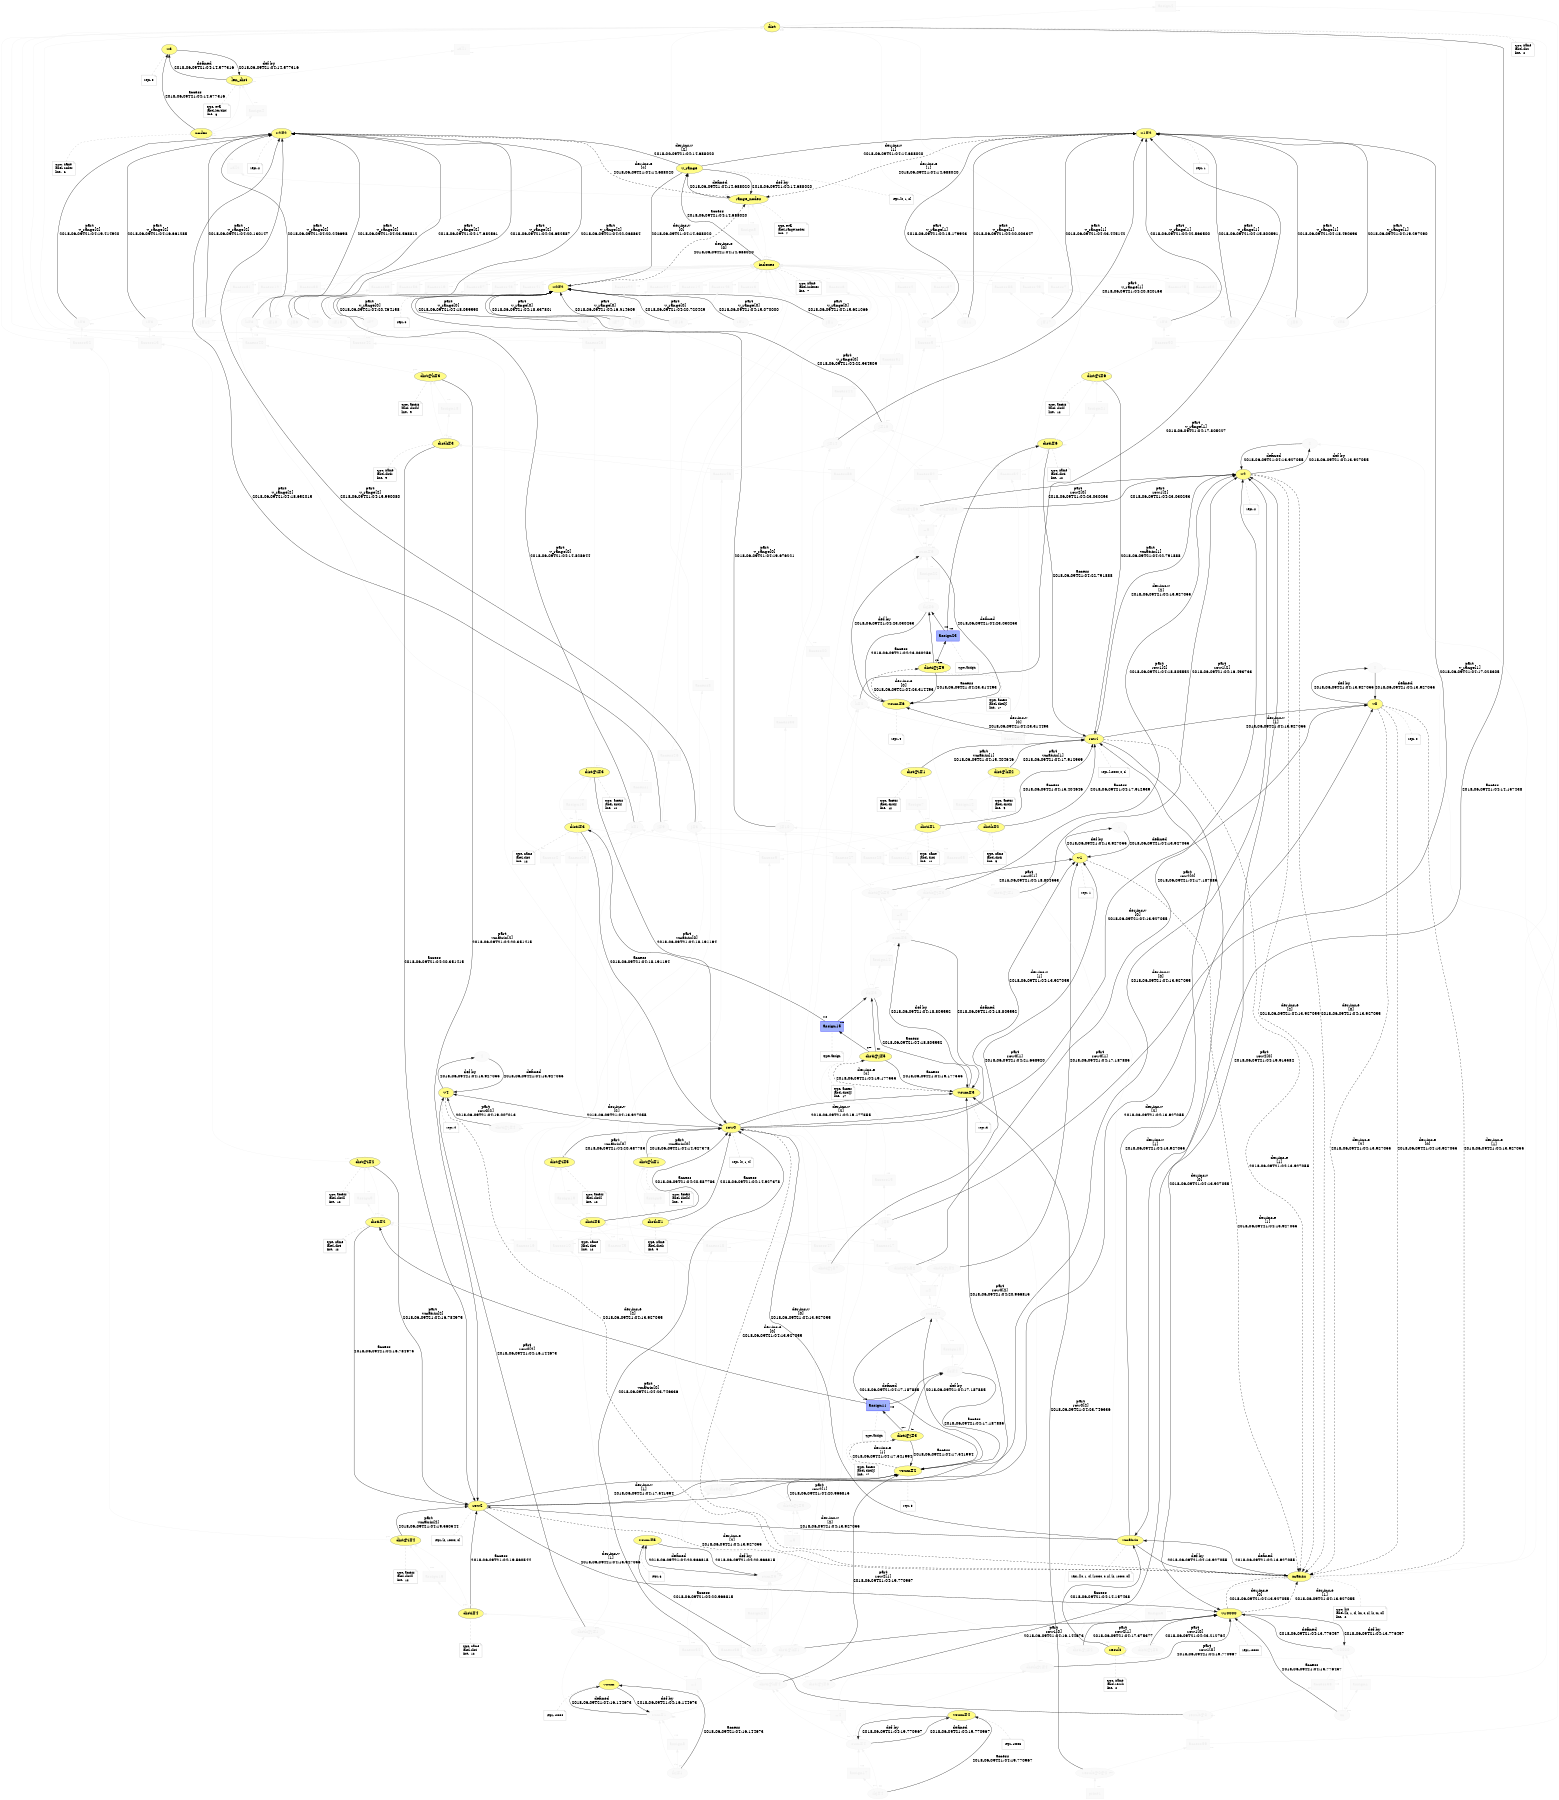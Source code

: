 digraph "PROV" { size="16,12"; rankdir="BT";
graph [overlap=false]

"http://example.org/10000" [fillcolor="#FAFAFA",color="#F0F0F0",style="filled",fontcolor="#F0F0F0",label="10000",URL="http://example.org/10000"]
"http://example.org/v10000" [fillcolor="#FFFC87",color="#808080",style="filled",label="v10000",URL="http://example.org/v10000"]
"http://example.org/v10000-attrs" [color="gray",shape="note",fontsize="10",fontcolor="black",label=<<TABLE cellpadding="0" border="0">
	<TR>
	    <TD align="left">repr:</TD>
	    <TD align="left">10000</TD>
	</TR>
</TABLE>>]
"http://example.org/v10000-attrs" -> "http://example.org/v10000" [color="gray",style="dashed",arrowhead="none"]
"http://example.org/10000" -> "http://example.org/v10000" [fontsize="14",distance="1.5",angle="60.0",rotation="20",label="defined
2018-06-09T21:04:13.776457"]
"http://example.org/v10000" -> "http://example.org/10000" [fontsize="14",distance="1.5",angle="60.0",rotation="20",label="def by
2018-06-09T21:04:13.776457"]
"http://example.org/m" [fillcolor="#FAFAFA",color="#F0F0F0",style="filled",fontcolor="#F0F0F0",label="m",URL="http://example.org/m"]
"http://example.org/assign1" [fillcolor="#FAFAFA",color="#F0F0F0",shape="polygon",sides="4",style="filled",fontcolor="#F0F0F0",label="assign1",URL="http://example.org/assign1"]
"http://example.org/m" -> "http://example.org/10000" [labelfontsize="8",labeldistance="1.5",labelangle="60.0",rotation="20",taillabel="der",fontcolor="#F0F0F0",color="#F0F0F0"]
"http://example.org/m" -> "http://example.org/v10000" [fontsize="14",distance="1.5",angle="60.0",rotation="20",label="access
2018-06-09T21:04:13.776457"]
"http://example.org/0" [fillcolor="#FAFAFA",color="#F0F0F0",style="filled",fontcolor="#F0F0F0",label="0",URL="http://example.org/0"]
"http://example.org/v0" [fillcolor="#FFFC87",color="#808080",style="filled",label="v0",URL="http://example.org/v0"]
"http://example.org/v0-attrs" [color="gray",shape="note",fontsize="10",fontcolor="black",label=<<TABLE cellpadding="0" border="0">
	<TR>
	    <TD align="left">repr:</TD>
	    <TD align="left">0</TD>
	</TR>
</TABLE>>]
"http://example.org/v0-attrs" -> "http://example.org/v0" [color="gray",style="dashed",arrowhead="none"]
"http://example.org/0" -> "http://example.org/v0" [fontsize="14",distance="1.5",angle="60.0",rotation="20",label="defined
2018-06-09T21:04:13.927055"]
"http://example.org/v0" -> "http://example.org/0" [fontsize="14",distance="1.5",angle="60.0",rotation="20",label="def by
2018-06-09T21:04:13.927055"]
"http://example.org/1" [fillcolor="#FAFAFA",color="#F0F0F0",style="filled",fontcolor="#F0F0F0",label="1",URL="http://example.org/1"]
"http://example.org/v1" [fillcolor="#FFFC87",color="#808080",style="filled",label="v1",URL="http://example.org/v1"]
"http://example.org/v1-attrs" [color="gray",shape="note",fontsize="10",fontcolor="black",label=<<TABLE cellpadding="0" border="0">
	<TR>
	    <TD align="left">repr:</TD>
	    <TD align="left">1</TD>
	</TR>
</TABLE>>]
"http://example.org/v1-attrs" -> "http://example.org/v1" [color="gray",style="dashed",arrowhead="none"]
"http://example.org/1" -> "http://example.org/v1" [fontsize="14",distance="1.5",angle="60.0",rotation="20",label="defined
2018-06-09T21:04:13.927055"]
"http://example.org/v1" -> "http://example.org/1" [fontsize="14",distance="1.5",angle="60.0",rotation="20",label="def by
2018-06-09T21:04:13.927055"]
"http://example.org/4" [fillcolor="#FAFAFA",color="#F0F0F0",style="filled",fontcolor="#F0F0F0",label="4",URL="http://example.org/4"]
"http://example.org/v4" [fillcolor="#FFFC87",color="#808080",style="filled",label="v4",URL="http://example.org/v4"]
"http://example.org/v4-attrs" [color="gray",shape="note",fontsize="10",fontcolor="black",label=<<TABLE cellpadding="0" border="0">
	<TR>
	    <TD align="left">repr:</TD>
	    <TD align="left">4</TD>
	</TR>
</TABLE>>]
"http://example.org/v4-attrs" -> "http://example.org/v4" [color="gray",style="dashed",arrowhead="none"]
"http://example.org/4" -> "http://example.org/v4" [fontsize="14",distance="1.5",angle="60.0",rotation="20",label="defined
2018-06-09T21:04:13.927055"]
"http://example.org/v4" -> "http://example.org/4" [fontsize="14",distance="1.5",angle="60.0",rotation="20",label="def by
2018-06-09T21:04:13.927055"]
"http://example.org/2" [fillcolor="#FAFAFA",color="#F0F0F0",style="filled",fontcolor="#F0F0F0",label="2",URL="http://example.org/2"]
"http://example.org/v2" [fillcolor="#FFFC87",color="#808080",style="filled",label="v2",URL="http://example.org/v2"]
"http://example.org/v2-attrs" [color="gray",shape="note",fontsize="10",fontcolor="black",label=<<TABLE cellpadding="0" border="0">
	<TR>
	    <TD align="left">repr:</TD>
	    <TD align="left">2</TD>
	</TR>
</TABLE>>]
"http://example.org/v2-attrs" -> "http://example.org/v2" [color="gray",style="dashed",arrowhead="none"]
"http://example.org/2" -> "http://example.org/v2" [fontsize="14",distance="1.5",angle="60.0",rotation="20",label="defined
2018-06-09T21:04:13.927055"]
"http://example.org/v2" -> "http://example.org/2" [fontsize="14",distance="1.5",angle="60.0",rotation="20",label="def by
2018-06-09T21:04:13.927055"]
"http://example.org/matrix" [fillcolor="#FFFC87",color="#808080",style="filled",label="matrix",URL="http://example.org/matrix"]
"http://example.org/matrix-attrs" [color="gray",shape="note",fontsize="10",fontcolor="black",label=<<TABLE cellpadding="0" border="0">
	<TR>
	    <TD align="left">type:</TD>
	    <TD align="left">list</TD>
	</TR>
	<TR>
	    <TD align="left">label:</TD>
	    <TD align="left">[[0, 1, 4], [m, 0, 2], [2, m, 0]]</TD>
	</TR>
	<TR>
	    <TD align="left">line:</TD>
	    <TD align="left">2</TD>
	</TR>
</TABLE>>]
"http://example.org/matrix-attrs" -> "http://example.org/matrix" [color="gray",style="dashed",arrowhead="none"]
"http://example.org/row0" [fillcolor="#FFFC87",color="#808080",style="filled",label="row0",URL="http://example.org/row0"]
"http://example.org/row0-attrs" [color="gray",shape="note",fontsize="10",fontcolor="black",label=<<TABLE cellpadding="0" border="0">
	<TR>
	    <TD align="left">repr:</TD>
	    <TD align="left">[0, 1, 4]</TD>
	</TR>
</TABLE>>]
"http://example.org/row0-attrs" -> "http://example.org/row0" [color="gray",style="dashed",arrowhead="none"]
"http://example.org/row0" -> "http://example.org/v0" [fontsize="14",distance="1.5",angle="60.0",rotation="20",label="der-ins-v
[0]
2018-06-09T21:04:13.927055"]
"http://example.org/v0" -> "http://example.org/matrix" [fontsize="14",distance="1.5",angle="60.0",rotation="20",label="der-ins-e
[0]
2018-06-09T21:04:13.927055",style="dashed"]
"http://example.org/row0" -> "http://example.org/v1" [fontsize="14",distance="1.5",angle="60.0",rotation="20",label="der-ins-v
[1]
2018-06-09T21:04:13.927055"]
"http://example.org/v1" -> "http://example.org/matrix" [fontsize="14",distance="1.5",angle="60.0",rotation="20",label="der-ins-e
[1]
2018-06-09T21:04:13.927055",style="dashed"]
"http://example.org/row0" -> "http://example.org/v4" [fontsize="14",distance="1.5",angle="60.0",rotation="20",label="der-ins-v
[2]
2018-06-09T21:04:13.927055"]
"http://example.org/v4" -> "http://example.org/matrix" [fontsize="14",distance="1.5",angle="60.0",rotation="20",label="der-ins-e
[2]
2018-06-09T21:04:13.927055",style="dashed"]
"http://example.org/row1" [fillcolor="#FFFC87",color="#808080",style="filled",label="row1",URL="http://example.org/row1"]
"http://example.org/row1-attrs" [color="gray",shape="note",fontsize="10",fontcolor="black",label=<<TABLE cellpadding="0" border="0">
	<TR>
	    <TD align="left">repr:</TD>
	    <TD align="left">[10000, 0, 2]</TD>
	</TR>
</TABLE>>]
"http://example.org/row1-attrs" -> "http://example.org/row1" [color="gray",style="dashed",arrowhead="none"]
"http://example.org/row1" -> "http://example.org/v10000" [fontsize="14",distance="1.5",angle="60.0",rotation="20",label="der-ins-v
[0]
2018-06-09T21:04:13.927055"]
"http://example.org/v10000" -> "http://example.org/matrix" [fontsize="14",distance="1.5",angle="60.0",rotation="20",label="der-ins-e
[0]
2018-06-09T21:04:13.927055",style="dashed"]
"http://example.org/row1" -> "http://example.org/v0" [fontsize="14",distance="1.5",angle="60.0",rotation="20",label="der-ins-v
[1]
2018-06-09T21:04:13.927055"]
"http://example.org/v0" -> "http://example.org/matrix" [fontsize="14",distance="1.5",angle="60.0",rotation="20",label="der-ins-e
[1]
2018-06-09T21:04:13.927055",style="dashed"]
"http://example.org/row1" -> "http://example.org/v2" [fontsize="14",distance="1.5",angle="60.0",rotation="20",label="der-ins-v
[2]
2018-06-09T21:04:13.927055"]
"http://example.org/v2" -> "http://example.org/matrix" [fontsize="14",distance="1.5",angle="60.0",rotation="20",label="der-ins-e
[2]
2018-06-09T21:04:13.927055",style="dashed"]
"http://example.org/row2" [fillcolor="#FFFC87",color="#808080",style="filled",label="row2",URL="http://example.org/row2"]
"http://example.org/row2-attrs" [color="gray",shape="note",fontsize="10",fontcolor="black",label=<<TABLE cellpadding="0" border="0">
	<TR>
	    <TD align="left">repr:</TD>
	    <TD align="left">[2, 10000, 0]</TD>
	</TR>
</TABLE>>]
"http://example.org/row2-attrs" -> "http://example.org/row2" [color="gray",style="dashed",arrowhead="none"]
"http://example.org/row2" -> "http://example.org/v2" [fontsize="14",distance="1.5",angle="60.0",rotation="20",label="der-ins-v
[0]
2018-06-09T21:04:13.927055"]
"http://example.org/v2" -> "http://example.org/matrix" [fontsize="14",distance="1.5",angle="60.0",rotation="20",label="der-ins-e
[0]
2018-06-09T21:04:13.927055",style="dashed"]
"http://example.org/row2" -> "http://example.org/v10000" [fontsize="14",distance="1.5",angle="60.0",rotation="20",label="der-ins-v
[1]
2018-06-09T21:04:13.927055"]
"http://example.org/v10000" -> "http://example.org/matrix" [fontsize="14",distance="1.5",angle="60.0",rotation="20",label="der-ins-e
[1]
2018-06-09T21:04:13.927055",style="dashed"]
"http://example.org/row2" -> "http://example.org/v0" [fontsize="14",distance="1.5",angle="60.0",rotation="20",label="der-ins-v
[2]
2018-06-09T21:04:13.927055"]
"http://example.org/v0" -> "http://example.org/matrix" [fontsize="14",distance="1.5",angle="60.0",rotation="20",label="der-ins-e
[2]
2018-06-09T21:04:13.927055",style="dashed"]
"http://example.org/vmatrix" [fillcolor="#FFFC87",color="#808080",style="filled",label="vmatrix",URL="http://example.org/vmatrix"]
"http://example.org/vmatrix-attrs" [color="gray",shape="note",fontsize="10",fontcolor="black",label=<<TABLE cellpadding="0" border="0">
	<TR>
	    <TD align="left">repr:</TD>
	    <TD align="left">[[0, 1, 4], [10000, 0, 2], [2, 10000, 0]]</TD>
	</TR>
</TABLE>>]
"http://example.org/vmatrix-attrs" -> "http://example.org/vmatrix" [color="gray",style="dashed",arrowhead="none"]
"http://example.org/vmatrix" -> "http://example.org/row0" [fontsize="14",distance="1.5",angle="60.0",rotation="20",label="der-ins-v
[0]
2018-06-09T21:04:13.927055"]
"http://example.org/row0" -> "http://example.org/matrix" [fontsize="14",distance="1.5",angle="60.0",rotation="20",label="der-ins-e
[0]
2018-06-09T21:04:13.927055",style="dashed"]
"http://example.org/vmatrix" -> "http://example.org/row1" [fontsize="14",distance="1.5",angle="60.0",rotation="20",label="der-ins-v
[1]
2018-06-09T21:04:13.927055"]
"http://example.org/row1" -> "http://example.org/matrix" [fontsize="14",distance="1.5",angle="60.0",rotation="20",label="der-ins-e
[1]
2018-06-09T21:04:13.927055",style="dashed"]
"http://example.org/vmatrix" -> "http://example.org/row2" [fontsize="14",distance="1.5",angle="60.0",rotation="20",label="der-ins-v
[2]
2018-06-09T21:04:13.927055"]
"http://example.org/row2" -> "http://example.org/matrix" [fontsize="14",distance="1.5",angle="60.0",rotation="20",label="der-ins-e
[2]
2018-06-09T21:04:13.927055",style="dashed"]
"http://example.org/matrix" -> "http://example.org/vmatrix" [fontsize="14",distance="1.5",angle="60.0",rotation="20",label="defined
2018-06-09T21:04:13.927055"]
"http://example.org/vmatrix" -> "http://example.org/matrix" [fontsize="14",distance="1.5",angle="60.0",rotation="20",label="def by
2018-06-09T21:04:13.927055"]
"http://example.org/dist" [fillcolor="#FFFC87",color="#808080",style="filled",label="dist",URL="http://example.org/dist"]
"http://example.org/dist-attrs" [color="gray",shape="note",fontsize="10",fontcolor="black",label=<<TABLE cellpadding="0" border="0">
	<TR>
	    <TD align="left">type:</TD>
	    <TD align="left">name</TD>
	</TR>
	<TR>
	    <TD align="left">label:</TD>
	    <TD align="left">dist</TD>
	</TR>
	<TR>
	    <TD align="left">line:</TD>
	    <TD align="left">2</TD>
	</TR>
</TABLE>>]
"http://example.org/dist-attrs" -> "http://example.org/dist" [color="gray",style="dashed",arrowhead="none"]
"http://example.org/dist" -> "http://example.org/vmatrix" [fontsize="14",distance="1.5",angle="60.0",rotation="20",label="access
2018-06-09T21:04:14.157438"]
"http://example.org/assign2" [fillcolor="#FAFAFA",color="#F0F0F0",shape="polygon",sides="4",style="filled",fontcolor="#F0F0F0",label="assign2",URL="http://example.org/assign2"]
"http://example.org/dist" -> "http://example.org/matrix" [labelfontsize="8",labeldistance="1.5",labelangle="60.0",rotation="20",taillabel="der",fontcolor="#F0F0F0",color="#F0F0F0"]
"http://example.org/result" [fillcolor="#FFFC87",color="#808080",style="filled",label="result",URL="http://example.org/result"]
"http://example.org/result-attrs" [color="gray",shape="note",fontsize="10",fontcolor="black",label=<<TABLE cellpadding="0" border="0">
	<TR>
	    <TD align="left">type:</TD>
	    <TD align="left">name</TD>
	</TR>
	<TR>
	    <TD align="left">label:</TD>
	    <TD align="left">result</TD>
	</TR>
	<TR>
	    <TD align="left">line:</TD>
	    <TD align="left">2</TD>
	</TR>
</TABLE>>]
"http://example.org/result-attrs" -> "http://example.org/result" [color="gray",style="dashed",arrowhead="none"]
"http://example.org/result" -> "http://example.org/vmatrix" [fontsize="14",distance="1.5",angle="60.0",rotation="20",label="access
2018-06-09T21:04:14.157438"]
"http://example.org/assign3" [fillcolor="#FAFAFA",color="#F0F0F0",shape="polygon",sides="4",style="filled",fontcolor="#F0F0F0",label="assign3",URL="http://example.org/assign3"]
"http://example.org/result" -> "http://example.org/matrix" [labelfontsize="8",labeldistance="1.5",labelangle="60.0",rotation="20",taillabel="der",fontcolor="#F0F0F0",color="#F0F0F0"]
"http://example.org/len_dist" [fillcolor="#FFFC87",color="#808080",style="filled",label="len_dist",URL="http://example.org/len_dist"]
"http://example.org/len_dist-attrs" [color="gray",shape="note",fontsize="10",fontcolor="black",label=<<TABLE cellpadding="0" border="0">
	<TR>
	    <TD align="left">type:</TD>
	    <TD align="left">eval</TD>
	</TR>
	<TR>
	    <TD align="left">label:</TD>
	    <TD align="left">len(dist)</TD>
	</TR>
	<TR>
	    <TD align="left">line:</TD>
	    <TD align="left">6</TD>
	</TR>
</TABLE>>]
"http://example.org/len_dist-attrs" -> "http://example.org/len_dist" [color="gray",style="dashed",arrowhead="none"]
"http://example.org/v3" [fillcolor="#FFFC87",color="#808080",style="filled",label="v3",URL="http://example.org/v3"]
"http://example.org/v3-attrs" [color="gray",shape="note",fontsize="10",fontcolor="black",label=<<TABLE cellpadding="0" border="0">
	<TR>
	    <TD align="left">repr:</TD>
	    <TD align="left">3</TD>
	</TR>
</TABLE>>]
"http://example.org/v3-attrs" -> "http://example.org/v3" [color="gray",style="dashed",arrowhead="none"]
"http://example.org/len_dist" -> "http://example.org/v3" [fontsize="14",distance="1.5",angle="60.0",rotation="20",label="defined
2018-06-09T21:04:14.577316"]
"http://example.org/v3" -> "http://example.org/len_dist" [fontsize="14",distance="1.5",angle="60.0",rotation="20",label="def by
2018-06-09T21:04:14.577316"]
"http://example.org/call1" [fillcolor="#FAFAFA",color="#F0F0F0",shape="polygon",sides="4",style="filled",fontcolor="#F0F0F0",label="call1",URL="http://example.org/call1"]
"http://example.org/call1" -> "http://example.org/dist" [labelfontsize="8",labeldistance="1.5",labelangle="60.0",rotation="20",taillabel="use",fontcolor="#F0F0F0",color="#F0F0F0"]
"http://example.org/len_dist" -> "http://example.org/call1" [labelfontsize="8",labeldistance="1.5",labelangle="60.0",rotation="20",taillabel="gen",fontcolor="#F0F0F0",color="#F0F0F0"]
"http://example.org/nodes" [fillcolor="#FFFC87",color="#808080",style="filled",label="nodes",URL="http://example.org/nodes"]
"http://example.org/nodes-attrs" [color="gray",shape="note",fontsize="10",fontcolor="black",label=<<TABLE cellpadding="0" border="0">
	<TR>
	    <TD align="left">type:</TD>
	    <TD align="left">name</TD>
	</TR>
	<TR>
	    <TD align="left">label:</TD>
	    <TD align="left">nodes</TD>
	</TR>
	<TR>
	    <TD align="left">line:</TD>
	    <TD align="left">6</TD>
	</TR>
</TABLE>>]
"http://example.org/nodes-attrs" -> "http://example.org/nodes" [color="gray",style="dashed",arrowhead="none"]
"http://example.org/nodes" -> "http://example.org/v3" [fontsize="14",distance="1.5",angle="60.0",rotation="20",label="access
2018-06-09T21:04:14.577316"]
"http://example.org/assign4" [fillcolor="#FAFAFA",color="#F0F0F0",shape="polygon",sides="4",style="filled",fontcolor="#F0F0F0",label="assign4",URL="http://example.org/assign4"]
"http://example.org/nodes" -> "http://example.org/len_dist" [labelfontsize="8",labeldistance="1.5",labelangle="60.0",rotation="20",taillabel="der",fontcolor="#F0F0F0",color="#F0F0F0"]
"http://example.org/range_nodes" [fillcolor="#FFFC87",color="#808080",style="filled",label="range_nodes",URL="http://example.org/range_nodes"]
"http://example.org/range_nodes-attrs" [color="gray",shape="note",fontsize="10",fontcolor="black",label=<<TABLE cellpadding="0" border="0">
	<TR>
	    <TD align="left">type:</TD>
	    <TD align="left">eval</TD>
	</TR>
	<TR>
	    <TD align="left">label:</TD>
	    <TD align="left">range(nodes)</TD>
	</TR>
	<TR>
	    <TD align="left">line:</TD>
	    <TD align="left">7</TD>
	</TR>
</TABLE>>]
"http://example.org/range_nodes-attrs" -> "http://example.org/range_nodes" [color="gray",style="dashed",arrowhead="none"]
"http://example.org/v0#2" [fillcolor="#FFFC87",color="#808080",style="filled",label="v0#2",URL="http://example.org/v0#2"]
"http://example.org/v0#2-attrs" [color="gray",shape="note",fontsize="10",fontcolor="black",label=<<TABLE cellpadding="0" border="0">
	<TR>
	    <TD align="left">repr:</TD>
	    <TD align="left">0</TD>
	</TR>
</TABLE>>]
"http://example.org/v0#2-attrs" -> "http://example.org/v0#2" [color="gray",style="dashed",arrowhead="none"]
"http://example.org/v1#2" [fillcolor="#FFFC87",color="#808080",style="filled",label="v1#2",URL="http://example.org/v1#2"]
"http://example.org/v1#2-attrs" [color="gray",shape="note",fontsize="10",fontcolor="black",label=<<TABLE cellpadding="0" border="0">
	<TR>
	    <TD align="left">repr:</TD>
	    <TD align="left">1</TD>
	</TR>
</TABLE>>]
"http://example.org/v1#2-attrs" -> "http://example.org/v1#2" [color="gray",style="dashed",arrowhead="none"]
"http://example.org/v2#2" [fillcolor="#FFFC87",color="#808080",style="filled",label="v2#2",URL="http://example.org/v2#2"]
"http://example.org/v2#2-attrs" [color="gray",shape="note",fontsize="10",fontcolor="black",label=<<TABLE cellpadding="0" border="0">
	<TR>
	    <TD align="left">repr:</TD>
	    <TD align="left">2</TD>
	</TR>
</TABLE>>]
"http://example.org/v2#2-attrs" -> "http://example.org/v2#2" [color="gray",style="dashed",arrowhead="none"]
"http://example.org/v_range" [fillcolor="#FFFC87",color="#808080",style="filled",label="v_range",URL="http://example.org/v_range"]
"http://example.org/v_range-attrs" [color="gray",shape="note",fontsize="10",fontcolor="black",label=<<TABLE cellpadding="0" border="0">
	<TR>
	    <TD align="left">repr:</TD>
	    <TD align="left">[0, 1, 2]</TD>
	</TR>
</TABLE>>]
"http://example.org/v_range-attrs" -> "http://example.org/v_range" [color="gray",style="dashed",arrowhead="none"]
"http://example.org/v_range" -> "http://example.org/v0#2" [fontsize="14",distance="1.5",angle="60.0",rotation="20",label="der-ins-v
[0]
2018-06-09T21:04:14.688020"]
"http://example.org/v0#2" -> "http://example.org/range_nodes" [fontsize="14",distance="1.5",angle="60.0",rotation="20",label="der-ins-e
[0]
2018-06-09T21:04:14.688020",style="dashed"]
"http://example.org/v_range" -> "http://example.org/v1#2" [fontsize="14",distance="1.5",angle="60.0",rotation="20",label="der-ins-v
[1]
2018-06-09T21:04:14.688020"]
"http://example.org/v1#2" -> "http://example.org/range_nodes" [fontsize="14",distance="1.5",angle="60.0",rotation="20",label="der-ins-e
[1]
2018-06-09T21:04:14.688020",style="dashed"]
"http://example.org/v_range" -> "http://example.org/v2#2" [fontsize="14",distance="1.5",angle="60.0",rotation="20",label="der-ins-v
[2]
2018-06-09T21:04:14.688020"]
"http://example.org/v2#2" -> "http://example.org/range_nodes" [fontsize="14",distance="1.5",angle="60.0",rotation="20",label="der-ins-e
[2]
2018-06-09T21:04:14.688020",style="dashed"]
"http://example.org/range_nodes" -> "http://example.org/v_range" [fontsize="14",distance="1.5",angle="60.0",rotation="20",label="defined
2018-06-09T21:04:14.688020"]
"http://example.org/v_range" -> "http://example.org/range_nodes" [fontsize="14",distance="1.5",angle="60.0",rotation="20",label="def by
2018-06-09T21:04:14.688020"]
"http://example.org/call2" [fillcolor="#FAFAFA",color="#F0F0F0",shape="polygon",sides="4",style="filled",fontcolor="#F0F0F0",label="call2",URL="http://example.org/call2"]
"http://example.org/call2" -> "http://example.org/nodes" [labelfontsize="8",labeldistance="1.5",labelangle="60.0",rotation="20",taillabel="use",fontcolor="#F0F0F0",color="#F0F0F0"]
"http://example.org/range_nodes" -> "http://example.org/call2" [labelfontsize="8",labeldistance="1.5",labelangle="60.0",rotation="20",taillabel="gen",fontcolor="#F0F0F0",color="#F0F0F0"]
"http://example.org/indexes" [fillcolor="#FFFC87",color="#808080",style="filled",label="indexes",URL="http://example.org/indexes"]
"http://example.org/indexes-attrs" [color="gray",shape="note",fontsize="10",fontcolor="black",label=<<TABLE cellpadding="0" border="0">
	<TR>
	    <TD align="left">type:</TD>
	    <TD align="left">name</TD>
	</TR>
	<TR>
	    <TD align="left">label:</TD>
	    <TD align="left">indexes</TD>
	</TR>
	<TR>
	    <TD align="left">line:</TD>
	    <TD align="left">7</TD>
	</TR>
</TABLE>>]
"http://example.org/indexes-attrs" -> "http://example.org/indexes" [color="gray",style="dashed",arrowhead="none"]
"http://example.org/indexes" -> "http://example.org/v_range" [fontsize="14",distance="1.5",angle="60.0",rotation="20",label="access
2018-06-09T21:04:14.688020"]
"http://example.org/assign5" [fillcolor="#FAFAFA",color="#F0F0F0",shape="polygon",sides="4",style="filled",fontcolor="#F0F0F0",label="assign5",URL="http://example.org/assign5"]
"http://example.org/indexes" -> "http://example.org/range_nodes" [labelfontsize="8",labeldistance="1.5",labelangle="60.0",rotation="20",taillabel="der",fontcolor="#F0F0F0",color="#F0F0F0"]
"http://example.org/k#1" [fillcolor="#FAFAFA",color="#F0F0F0",style="filled",fontcolor="#F0F0F0",label="k#1",URL="http://example.org/k#1"]
"http://example.org/k#1" -> "http://example.org/v0#2" [fontsize="14",distance="1.5",angle="60.0",rotation="20",label="part
v_range[0]
2018-06-09T21:04:14.828644"]
"http://example.org/access1" [fillcolor="#FAFAFA",color="#F0F0F0",shape="polygon",sides="4",style="filled",fontcolor="#F0F0F0",label="access1",URL="http://example.org/access1"]
"http://example.org/access1" -> "http://example.org/indexes" [labelfontsize="8",labeldistance="1.5",labelangle="60.0",rotation="20",taillabel="use",fontcolor="#F0F0F0",color="#F0F0F0"]
"http://example.org/k#1" -> "http://example.org/access1" [labelfontsize="8",labeldistance="1.5",labelangle="60.0",rotation="20",taillabel="gen",fontcolor="#F0F0F0",color="#F0F0F0"]
"http://example.org/dist@k#1" [fillcolor="#FFFC87",color="#808080",style="filled",label="dist@k#1",URL="http://example.org/dist@k#1"]
"http://example.org/dist@k#1-attrs" [color="gray",shape="note",fontsize="10",fontcolor="black",label=<<TABLE cellpadding="0" border="0">
	<TR>
	    <TD align="left">type:</TD>
	    <TD align="left">access</TD>
	</TR>
	<TR>
	    <TD align="left">label:</TD>
	    <TD align="left">dist[k]</TD>
	</TR>
	<TR>
	    <TD align="left">line:</TD>
	    <TD align="left">9</TD>
	</TR>
</TABLE>>]
"http://example.org/dist@k#1-attrs" -> "http://example.org/dist@k#1" [color="gray",style="dashed",arrowhead="none"]
"http://example.org/dist@k#1" -> "http://example.org/row0" [fontsize="14",distance="1.5",angle="60.0",rotation="20",label="part
vmatrix[0]
2018-06-09T21:04:14.927378"]
"http://example.org/access2" [fillcolor="#FAFAFA",color="#F0F0F0",shape="polygon",sides="4",style="filled",fontcolor="#F0F0F0",label="access2",URL="http://example.org/access2"]
"http://example.org/access2" -> "http://example.org/dist" [labelfontsize="8",labeldistance="1.5",labelangle="60.0",rotation="20",taillabel="use",fontcolor="#F0F0F0",color="#F0F0F0"]
"http://example.org/access2" -> "http://example.org/k#1" [labelfontsize="8",labeldistance="1.5",labelangle="60.0",rotation="20",taillabel="use",fontcolor="#F0F0F0",color="#F0F0F0"]
"http://example.org/dist@k#1" -> "http://example.org/access2" [labelfontsize="8",labeldistance="1.5",labelangle="60.0",rotation="20",taillabel="gen",fontcolor="#F0F0F0",color="#F0F0F0"]
"http://example.org/distk#1" [fillcolor="#FFFC87",color="#808080",style="filled",label="distk#1",URL="http://example.org/distk#1"]
"http://example.org/distk#1-attrs" [color="gray",shape="note",fontsize="10",fontcolor="black",label=<<TABLE cellpadding="0" border="0">
	<TR>
	    <TD align="left">type:</TD>
	    <TD align="left">name</TD>
	</TR>
	<TR>
	    <TD align="left">label:</TD>
	    <TD align="left">distk</TD>
	</TR>
	<TR>
	    <TD align="left">line:</TD>
	    <TD align="left">9</TD>
	</TR>
</TABLE>>]
"http://example.org/distk#1-attrs" -> "http://example.org/distk#1" [color="gray",style="dashed",arrowhead="none"]
"http://example.org/distk#1" -> "http://example.org/row0" [fontsize="14",distance="1.5",angle="60.0",rotation="20",label="access
2018-06-09T21:04:14.927378"]
"http://example.org/assign6" [fillcolor="#FAFAFA",color="#F0F0F0",shape="polygon",sides="4",style="filled",fontcolor="#F0F0F0",label="assign6",URL="http://example.org/assign6"]
"http://example.org/distk#1" -> "http://example.org/dist@k#1" [labelfontsize="8",labeldistance="1.5",labelangle="60.0",rotation="20",taillabel="der",fontcolor="#F0F0F0",color="#F0F0F0"]
"http://example.org/i#1" [fillcolor="#FAFAFA",color="#F0F0F0",style="filled",fontcolor="#F0F0F0",label="i#1",URL="http://example.org/i#1"]
"http://example.org/i#1" -> "http://example.org/v0#2" [fontsize="14",distance="1.5",angle="60.0",rotation="20",label="part
v_range[0]
2018-06-09T21:04:15.070000"]
"http://example.org/access3" [fillcolor="#FAFAFA",color="#F0F0F0",shape="polygon",sides="4",style="filled",fontcolor="#F0F0F0",label="access3",URL="http://example.org/access3"]
"http://example.org/access3" -> "http://example.org/indexes" [labelfontsize="8",labeldistance="1.5",labelangle="60.0",rotation="20",taillabel="use",fontcolor="#F0F0F0",color="#F0F0F0"]
"http://example.org/i#1" -> "http://example.org/access3" [labelfontsize="8",labeldistance="1.5",labelangle="60.0",rotation="20",taillabel="gen",fontcolor="#F0F0F0",color="#F0F0F0"]
"http://example.org/i#2" [fillcolor="#FAFAFA",color="#F0F0F0",style="filled",fontcolor="#F0F0F0",label="i#2",URL="http://example.org/i#2"]
"http://example.org/i#2" -> "http://example.org/v1#2" [fontsize="14",distance="1.5",angle="60.0",rotation="20",label="part
v_range[1]
2018-06-09T21:04:15.179923"]
"http://example.org/access4" [fillcolor="#FAFAFA",color="#F0F0F0",shape="polygon",sides="4",style="filled",fontcolor="#F0F0F0",label="access4",URL="http://example.org/access4"]
"http://example.org/access4" -> "http://example.org/indexes" [labelfontsize="8",labeldistance="1.5",labelangle="60.0",rotation="20",taillabel="use",fontcolor="#F0F0F0",color="#F0F0F0"]
"http://example.org/i#2" -> "http://example.org/access4" [labelfontsize="8",labeldistance="1.5",labelangle="60.0",rotation="20",taillabel="gen",fontcolor="#F0F0F0",color="#F0F0F0"]
"http://example.org/dist@i#1" [fillcolor="#FFFC87",color="#808080",style="filled",label="dist@i#1",URL="http://example.org/dist@i#1"]
"http://example.org/dist@i#1-attrs" [color="gray",shape="note",fontsize="10",fontcolor="black",label=<<TABLE cellpadding="0" border="0">
	<TR>
	    <TD align="left">type:</TD>
	    <TD align="left">access</TD>
	</TR>
	<TR>
	    <TD align="left">label:</TD>
	    <TD align="left">dist[i]</TD>
	</TR>
	<TR>
	    <TD align="left">line:</TD>
	    <TD align="left">12</TD>
	</TR>
</TABLE>>]
"http://example.org/dist@i#1-attrs" -> "http://example.org/dist@i#1" [color="gray",style="dashed",arrowhead="none"]
"http://example.org/dist@i#1" -> "http://example.org/row1" [fontsize="14",distance="1.5",angle="60.0",rotation="20",label="part
vmatrix[1]
2018-06-09T21:04:15.404646"]
"http://example.org/access5" [fillcolor="#FAFAFA",color="#F0F0F0",shape="polygon",sides="4",style="filled",fontcolor="#F0F0F0",label="access5",URL="http://example.org/access5"]
"http://example.org/access5" -> "http://example.org/dist" [labelfontsize="8",labeldistance="1.5",labelangle="60.0",rotation="20",taillabel="use",fontcolor="#F0F0F0",color="#F0F0F0"]
"http://example.org/access5" -> "http://example.org/i#2" [labelfontsize="8",labeldistance="1.5",labelangle="60.0",rotation="20",taillabel="use",fontcolor="#F0F0F0",color="#F0F0F0"]
"http://example.org/dist@i#1" -> "http://example.org/access5" [labelfontsize="8",labeldistance="1.5",labelangle="60.0",rotation="20",taillabel="gen",fontcolor="#F0F0F0",color="#F0F0F0"]
"http://example.org/disti#1" [fillcolor="#FFFC87",color="#808080",style="filled",label="disti#1",URL="http://example.org/disti#1"]
"http://example.org/disti#1-attrs" [color="gray",shape="note",fontsize="10",fontcolor="black",label=<<TABLE cellpadding="0" border="0">
	<TR>
	    <TD align="left">type:</TD>
	    <TD align="left">name</TD>
	</TR>
	<TR>
	    <TD align="left">label:</TD>
	    <TD align="left">disti</TD>
	</TR>
	<TR>
	    <TD align="left">line:</TD>
	    <TD align="left">12</TD>
	</TR>
</TABLE>>]
"http://example.org/disti#1-attrs" -> "http://example.org/disti#1" [color="gray",style="dashed",arrowhead="none"]
"http://example.org/disti#1" -> "http://example.org/row1" [fontsize="14",distance="1.5",angle="60.0",rotation="20",label="access
2018-06-09T21:04:15.404646"]
"http://example.org/assign7" [fillcolor="#FAFAFA",color="#F0F0F0",shape="polygon",sides="4",style="filled",fontcolor="#F0F0F0",label="assign7",URL="http://example.org/assign7"]
"http://example.org/disti#1" -> "http://example.org/dist@i#1" [labelfontsize="8",labeldistance="1.5",labelangle="60.0",rotation="20",taillabel="der",fontcolor="#F0F0F0",color="#F0F0F0"]
"http://example.org/j#1" [fillcolor="#FAFAFA",color="#F0F0F0",style="filled",fontcolor="#F0F0F0",label="j#1",URL="http://example.org/j#1"]
"http://example.org/j#1" -> "http://example.org/v0#2" [fontsize="14",distance="1.5",angle="60.0",rotation="20",label="part
v_range[0]
2018-06-09T21:04:15.621066"]
"http://example.org/access6" [fillcolor="#FAFAFA",color="#F0F0F0",shape="polygon",sides="4",style="filled",fontcolor="#F0F0F0",label="access6",URL="http://example.org/access6"]
"http://example.org/access6" -> "http://example.org/indexes" [labelfontsize="8",labeldistance="1.5",labelangle="60.0",rotation="20",taillabel="use",fontcolor="#F0F0F0",color="#F0F0F0"]
"http://example.org/j#1" -> "http://example.org/access6" [labelfontsize="8",labeldistance="1.5",labelangle="60.0",rotation="20",taillabel="gen",fontcolor="#F0F0F0",color="#F0F0F0"]
"http://example.org/j#2" [fillcolor="#FAFAFA",color="#F0F0F0",style="filled",fontcolor="#F0F0F0",label="j#2",URL="http://example.org/j#2"]
"http://example.org/j#2" -> "http://example.org/v1#2" [fontsize="14",distance="1.5",angle="60.0",rotation="20",label="part
v_range[1]
2018-06-09T21:04:15.800591"]
"http://example.org/access7" [fillcolor="#FAFAFA",color="#F0F0F0",shape="polygon",sides="4",style="filled",fontcolor="#F0F0F0",label="access7",URL="http://example.org/access7"]
"http://example.org/access7" -> "http://example.org/indexes" [labelfontsize="8",labeldistance="1.5",labelangle="60.0",rotation="20",taillabel="use",fontcolor="#F0F0F0",color="#F0F0F0"]
"http://example.org/j#2" -> "http://example.org/access7" [labelfontsize="8",labeldistance="1.5",labelangle="60.0",rotation="20",taillabel="gen",fontcolor="#F0F0F0",color="#F0F0F0"]
"http://example.org/j#3" [fillcolor="#FAFAFA",color="#F0F0F0",style="filled",fontcolor="#F0F0F0",label="j#3",URL="http://example.org/j#3"]
"http://example.org/j#3" -> "http://example.org/v2#2" [fontsize="14",distance="1.5",angle="60.0",rotation="20",label="part
v_range[2]
2018-06-09T21:04:15.990080"]
"http://example.org/access8" [fillcolor="#FAFAFA",color="#F0F0F0",shape="polygon",sides="4",style="filled",fontcolor="#F0F0F0",label="access8",URL="http://example.org/access8"]
"http://example.org/access8" -> "http://example.org/indexes" [labelfontsize="8",labeldistance="1.5",labelangle="60.0",rotation="20",taillabel="use",fontcolor="#F0F0F0",color="#F0F0F0"]
"http://example.org/j#3" -> "http://example.org/access8" [labelfontsize="8",labeldistance="1.5",labelangle="60.0",rotation="20",taillabel="gen",fontcolor="#F0F0F0",color="#F0F0F0"]
"http://example.org/disti@k#1" [fillcolor="#FAFAFA",color="#F0F0F0",style="filled",fontcolor="#F0F0F0",label="disti@k#1",URL="http://example.org/disti@k#1"]
"http://example.org/disti@k#1" -> "http://example.org/v10000" [fontsize="14",distance="1.5",angle="60.0",rotation="20",label="part
row1[0]
2018-06-09T21:04:16.144673"]
"http://example.org/access9" [fillcolor="#FAFAFA",color="#F0F0F0",shape="polygon",sides="4",style="filled",fontcolor="#F0F0F0",label="access9",URL="http://example.org/access9"]
"http://example.org/access9" -> "http://example.org/disti#1" [labelfontsize="8",labeldistance="1.5",labelangle="60.0",rotation="20",taillabel="use",fontcolor="#F0F0F0",color="#F0F0F0"]
"http://example.org/access9" -> "http://example.org/k#1" [labelfontsize="8",labeldistance="1.5",labelangle="60.0",rotation="20",taillabel="use",fontcolor="#F0F0F0",color="#F0F0F0"]
"http://example.org/disti@k#1" -> "http://example.org/access9" [labelfontsize="8",labeldistance="1.5",labelangle="60.0",rotation="20",taillabel="gen",fontcolor="#F0F0F0",color="#F0F0F0"]
"http://example.org/distk@j#1" [fillcolor="#FAFAFA",color="#F0F0F0",style="filled",fontcolor="#F0F0F0",label="distk@j#1",URL="http://example.org/distk@j#1"]
"http://example.org/distk@j#1" -> "http://example.org/v4" [fontsize="14",distance="1.5",angle="60.0",rotation="20",label="part
row0[2]
2018-06-09T21:04:16.144673"]
"http://example.org/access10" [fillcolor="#FAFAFA",color="#F0F0F0",shape="polygon",sides="4",style="filled",fontcolor="#F0F0F0",label="access10",URL="http://example.org/access10"]
"http://example.org/access10" -> "http://example.org/distk#1" [labelfontsize="8",labeldistance="1.5",labelangle="60.0",rotation="20",taillabel="use",fontcolor="#F0F0F0",color="#F0F0F0"]
"http://example.org/access10" -> "http://example.org/j#3" [labelfontsize="8",labeldistance="1.5",labelangle="60.0",rotation="20",taillabel="use",fontcolor="#F0F0F0",color="#F0F0F0"]
"http://example.org/distk@j#1" -> "http://example.org/access10" [labelfontsize="8",labeldistance="1.5",labelangle="60.0",rotation="20",taillabel="gen",fontcolor="#F0F0F0",color="#F0F0F0"]
"http://example.org/sum#1" [fillcolor="#FAFAFA",color="#F0F0F0",style="filled",fontcolor="#F0F0F0",label="sum#1",URL="http://example.org/sum#1"]
"http://example.org/vsum" [fillcolor="#FFFC87",color="#808080",style="filled",label="vsum",URL="http://example.org/vsum"]
"http://example.org/vsum-attrs" [color="gray",shape="note",fontsize="10",fontcolor="black",label=<<TABLE cellpadding="0" border="0">
	<TR>
	    <TD align="left">repr:</TD>
	    <TD align="left">10004</TD>
	</TR>
</TABLE>>]
"http://example.org/vsum-attrs" -> "http://example.org/vsum" [color="gray",style="dashed",arrowhead="none"]
"http://example.org/sum#1" -> "http://example.org/vsum" [fontsize="14",distance="1.5",angle="60.0",rotation="20",label="defined
2018-06-09T21:04:16.144673"]
"http://example.org/vsum" -> "http://example.org/sum#1" [fontsize="14",distance="1.5",angle="60.0",rotation="20",label="def by
2018-06-09T21:04:16.144673"]
"http://example.org/+1" [fillcolor="#FAFAFA",color="#F0F0F0",shape="polygon",sides="4",style="filled",fontcolor="#F0F0F0",label="+1",URL="http://example.org/+1"]
"http://example.org/sum#1" -> "http://example.org/disti@k#1" [labelfontsize="8",labeldistance="1.5",labelangle="60.0",rotation="20",taillabel="der",fontcolor="#F0F0F0",color="#F0F0F0"]
"http://example.org/sum#1" -> "http://example.org/distk@j#1" [labelfontsize="8",labeldistance="1.5",labelangle="60.0",rotation="20",taillabel="der",fontcolor="#F0F0F0",color="#F0F0F0"]
"http://example.org/ikj#1" [fillcolor="#FAFAFA",color="#F0F0F0",style="filled",fontcolor="#F0F0F0",label="ikj#1",URL="http://example.org/ikj#1"]
"http://example.org/ikj#1" -> "http://example.org/vsum" [fontsize="14",distance="1.5",angle="60.0",rotation="20",label="access
2018-06-09T21:04:16.144673"]
"http://example.org/assign8" [fillcolor="#FAFAFA",color="#F0F0F0",shape="polygon",sides="4",style="filled",fontcolor="#F0F0F0",label="assign8",URL="http://example.org/assign8"]
"http://example.org/ikj#1" -> "http://example.org/sum#1" [labelfontsize="8",labeldistance="1.5",labelangle="60.0",rotation="20",taillabel="der",fontcolor="#F0F0F0",color="#F0F0F0"]
"http://example.org/disti@j#1" [fillcolor="#FAFAFA",color="#F0F0F0",style="filled",fontcolor="#F0F0F0",label="disti@j#1",URL="http://example.org/disti@j#1"]
"http://example.org/disti@j#1" -> "http://example.org/v2" [fontsize="14",distance="1.5",angle="60.0",rotation="20",label="part
row1[2]
2018-06-09T21:04:16.493733"]
"http://example.org/access11" [fillcolor="#FAFAFA",color="#F0F0F0",shape="polygon",sides="4",style="filled",fontcolor="#F0F0F0",label="access11",URL="http://example.org/access11"]
"http://example.org/access11" -> "http://example.org/disti#1" [labelfontsize="8",labeldistance="1.5",labelangle="60.0",rotation="20",taillabel="use",fontcolor="#F0F0F0",color="#F0F0F0"]
"http://example.org/access11" -> "http://example.org/j#3" [labelfontsize="8",labeldistance="1.5",labelangle="60.0",rotation="20",taillabel="use",fontcolor="#F0F0F0",color="#F0F0F0"]
"http://example.org/disti@j#1" -> "http://example.org/access11" [labelfontsize="8",labeldistance="1.5",labelangle="60.0",rotation="20",taillabel="gen",fontcolor="#F0F0F0",color="#F0F0F0"]
"http://example.org/i#3" [fillcolor="#FAFAFA",color="#F0F0F0",style="filled",fontcolor="#F0F0F0",label="i#3",URL="http://example.org/i#3"]
"http://example.org/i#3" -> "http://example.org/v2#2" [fontsize="14",distance="1.5",angle="60.0",rotation="20",label="part
v_range[2]
2018-06-09T21:04:16.661285"]
"http://example.org/access12" [fillcolor="#FAFAFA",color="#F0F0F0",shape="polygon",sides="4",style="filled",fontcolor="#F0F0F0",label="access12",URL="http://example.org/access12"]
"http://example.org/access12" -> "http://example.org/indexes" [labelfontsize="8",labeldistance="1.5",labelangle="60.0",rotation="20",taillabel="use",fontcolor="#F0F0F0",color="#F0F0F0"]
"http://example.org/i#3" -> "http://example.org/access12" [labelfontsize="8",labeldistance="1.5",labelangle="60.0",rotation="20",taillabel="gen",fontcolor="#F0F0F0",color="#F0F0F0"]
"http://example.org/dist@i#2" [fillcolor="#FFFC87",color="#808080",style="filled",label="dist@i#2",URL="http://example.org/dist@i#2"]
"http://example.org/dist@i#2-attrs" [color="gray",shape="note",fontsize="10",fontcolor="black",label=<<TABLE cellpadding="0" border="0">
	<TR>
	    <TD align="left">type:</TD>
	    <TD align="left">access</TD>
	</TR>
	<TR>
	    <TD align="left">label:</TD>
	    <TD align="left">dist[i]</TD>
	</TR>
	<TR>
	    <TD align="left">line:</TD>
	    <TD align="left">12</TD>
	</TR>
</TABLE>>]
"http://example.org/dist@i#2-attrs" -> "http://example.org/dist@i#2" [color="gray",style="dashed",arrowhead="none"]
"http://example.org/dist@i#2" -> "http://example.org/row2" [fontsize="14",distance="1.5",angle="60.0",rotation="20",label="part
vmatrix[2]
2018-06-09T21:04:16.784975"]
"http://example.org/access13" [fillcolor="#FAFAFA",color="#F0F0F0",shape="polygon",sides="4",style="filled",fontcolor="#F0F0F0",label="access13",URL="http://example.org/access13"]
"http://example.org/access13" -> "http://example.org/dist" [labelfontsize="8",labeldistance="1.5",labelangle="60.0",rotation="20",taillabel="use",fontcolor="#F0F0F0",color="#F0F0F0"]
"http://example.org/access13" -> "http://example.org/i#3" [labelfontsize="8",labeldistance="1.5",labelangle="60.0",rotation="20",taillabel="use",fontcolor="#F0F0F0",color="#F0F0F0"]
"http://example.org/dist@i#2" -> "http://example.org/access13" [labelfontsize="8",labeldistance="1.5",labelangle="60.0",rotation="20",taillabel="gen",fontcolor="#F0F0F0",color="#F0F0F0"]
"http://example.org/disti#2" [fillcolor="#FFFC87",color="#808080",style="filled",label="disti#2",URL="http://example.org/disti#2"]
"http://example.org/disti#2-attrs" [color="gray",shape="note",fontsize="10",fontcolor="black",label=<<TABLE cellpadding="0" border="0">
	<TR>
	    <TD align="left">type:</TD>
	    <TD align="left">name</TD>
	</TR>
	<TR>
	    <TD align="left">label:</TD>
	    <TD align="left">disti</TD>
	</TR>
	<TR>
	    <TD align="left">line:</TD>
	    <TD align="left">12</TD>
	</TR>
</TABLE>>]
"http://example.org/disti#2-attrs" -> "http://example.org/disti#2" [color="gray",style="dashed",arrowhead="none"]
"http://example.org/disti#2" -> "http://example.org/row2" [fontsize="14",distance="1.5",angle="60.0",rotation="20",label="access
2018-06-09T21:04:16.784975"]
"http://example.org/assign9" [fillcolor="#FAFAFA",color="#F0F0F0",shape="polygon",sides="4",style="filled",fontcolor="#F0F0F0",label="assign9",URL="http://example.org/assign9"]
"http://example.org/disti#2" -> "http://example.org/dist@i#2" [labelfontsize="8",labeldistance="1.5",labelangle="60.0",rotation="20",taillabel="der",fontcolor="#F0F0F0",color="#F0F0F0"]
"http://example.org/j#4" [fillcolor="#FAFAFA",color="#F0F0F0",style="filled",fontcolor="#F0F0F0",label="j#4",URL="http://example.org/j#4"]
"http://example.org/j#4" -> "http://example.org/v0#2" [fontsize="14",distance="1.5",angle="60.0",rotation="20",label="part
v_range[0]
2018-06-09T21:04:16.914609"]
"http://example.org/access14" [fillcolor="#FAFAFA",color="#F0F0F0",shape="polygon",sides="4",style="filled",fontcolor="#F0F0F0",label="access14",URL="http://example.org/access14"]
"http://example.org/access14" -> "http://example.org/indexes" [labelfontsize="8",labeldistance="1.5",labelangle="60.0",rotation="20",taillabel="use",fontcolor="#F0F0F0",color="#F0F0F0"]
"http://example.org/j#4" -> "http://example.org/access14" [labelfontsize="8",labeldistance="1.5",labelangle="60.0",rotation="20",taillabel="gen",fontcolor="#F0F0F0",color="#F0F0F0"]
"http://example.org/j#5" [fillcolor="#FAFAFA",color="#F0F0F0",style="filled",fontcolor="#F0F0F0",label="j#5",URL="http://example.org/j#5"]
"http://example.org/j#5" -> "http://example.org/v1#2" [fontsize="14",distance="1.5",angle="60.0",rotation="20",label="part
v_range[1]
2018-06-09T21:04:17.028305"]
"http://example.org/access15" [fillcolor="#FAFAFA",color="#F0F0F0",shape="polygon",sides="4",style="filled",fontcolor="#F0F0F0",label="access15",URL="http://example.org/access15"]
"http://example.org/access15" -> "http://example.org/indexes" [labelfontsize="8",labeldistance="1.5",labelangle="60.0",rotation="20",taillabel="use",fontcolor="#F0F0F0",color="#F0F0F0"]
"http://example.org/j#5" -> "http://example.org/access15" [labelfontsize="8",labeldistance="1.5",labelangle="60.0",rotation="20",taillabel="gen",fontcolor="#F0F0F0",color="#F0F0F0"]
"http://example.org/disti@k#2" [fillcolor="#FAFAFA",color="#F0F0F0",style="filled",fontcolor="#F0F0F0",label="disti@k#2",URL="http://example.org/disti@k#2"]
"http://example.org/disti@k#2" -> "http://example.org/v2" [fontsize="14",distance="1.5",angle="60.0",rotation="20",label="part
row2[0]
2018-06-09T21:04:17.187885"]
"http://example.org/access16" [fillcolor="#FAFAFA",color="#F0F0F0",shape="polygon",sides="4",style="filled",fontcolor="#F0F0F0",label="access16",URL="http://example.org/access16"]
"http://example.org/access16" -> "http://example.org/disti#2" [labelfontsize="8",labeldistance="1.5",labelangle="60.0",rotation="20",taillabel="use",fontcolor="#F0F0F0",color="#F0F0F0"]
"http://example.org/access16" -> "http://example.org/k#1" [labelfontsize="8",labeldistance="1.5",labelangle="60.0",rotation="20",taillabel="use",fontcolor="#F0F0F0",color="#F0F0F0"]
"http://example.org/disti@k#2" -> "http://example.org/access16" [labelfontsize="8",labeldistance="1.5",labelangle="60.0",rotation="20",taillabel="gen",fontcolor="#F0F0F0",color="#F0F0F0"]
"http://example.org/distk@j#2" [fillcolor="#FAFAFA",color="#F0F0F0",style="filled",fontcolor="#F0F0F0",label="distk@j#2",URL="http://example.org/distk@j#2"]
"http://example.org/distk@j#2" -> "http://example.org/v1" [fontsize="14",distance="1.5",angle="60.0",rotation="20",label="part
row0[1]
2018-06-09T21:04:17.187885"]
"http://example.org/access17" [fillcolor="#FAFAFA",color="#F0F0F0",shape="polygon",sides="4",style="filled",fontcolor="#F0F0F0",label="access17",URL="http://example.org/access17"]
"http://example.org/access17" -> "http://example.org/distk#1" [labelfontsize="8",labeldistance="1.5",labelangle="60.0",rotation="20",taillabel="use",fontcolor="#F0F0F0",color="#F0F0F0"]
"http://example.org/access17" -> "http://example.org/j#5" [labelfontsize="8",labeldistance="1.5",labelangle="60.0",rotation="20",taillabel="use",fontcolor="#F0F0F0",color="#F0F0F0"]
"http://example.org/distk@j#2" -> "http://example.org/access17" [labelfontsize="8",labeldistance="1.5",labelangle="60.0",rotation="20",taillabel="gen",fontcolor="#F0F0F0",color="#F0F0F0"]
"http://example.org/sum#2" [fillcolor="#FAFAFA",color="#F0F0F0",style="filled",fontcolor="#F0F0F0",label="sum#2",URL="http://example.org/sum#2"]
"http://example.org/vsum#2" [fillcolor="#FFFC87",color="#808080",style="filled",label="vsum#2",URL="http://example.org/vsum#2"]
"http://example.org/vsum#2-attrs" [color="gray",shape="note",fontsize="10",fontcolor="black",label=<<TABLE cellpadding="0" border="0">
	<TR>
	    <TD align="left">repr:</TD>
	    <TD align="left">3</TD>
	</TR>
</TABLE>>]
"http://example.org/vsum#2-attrs" -> "http://example.org/vsum#2" [color="gray",style="dashed",arrowhead="none"]
"http://example.org/sum#2" -> "http://example.org/vsum#2" [fontsize="14",distance="1.5",angle="60.0",rotation="20",label="defined
2018-06-09T21:04:17.187885"]
"http://example.org/vsum#2" -> "http://example.org/sum#2" [fontsize="14",distance="1.5",angle="60.0",rotation="20",label="def by
2018-06-09T21:04:17.187885"]
"http://example.org/+2" [fillcolor="#FAFAFA",color="#F0F0F0",shape="polygon",sides="4",style="filled",fontcolor="#F0F0F0",label="+2",URL="http://example.org/+2"]
"http://example.org/sum#2" -> "http://example.org/disti@k#2" [labelfontsize="8",labeldistance="1.5",labelangle="60.0",rotation="20",taillabel="der",fontcolor="#F0F0F0",color="#F0F0F0"]
"http://example.org/sum#2" -> "http://example.org/distk@j#2" [labelfontsize="8",labeldistance="1.5",labelangle="60.0",rotation="20",taillabel="der",fontcolor="#F0F0F0",color="#F0F0F0"]
"http://example.org/ikj#2" [fillcolor="#FAFAFA",color="#F0F0F0",style="filled",fontcolor="#F0F0F0",label="ikj#2",URL="http://example.org/ikj#2"]
"http://example.org/ikj#2" -> "http://example.org/vsum#2" [fontsize="14",distance="1.5",angle="60.0",rotation="20",label="access
2018-06-09T21:04:17.187885"]
"http://example.org/assign10" [fillcolor="#FAFAFA",color="#F0F0F0",shape="polygon",sides="4",style="filled",fontcolor="#F0F0F0",label="assign10",URL="http://example.org/assign10"]
"http://example.org/ikj#2" -> "http://example.org/sum#2" [labelfontsize="8",labeldistance="1.5",labelangle="60.0",rotation="20",taillabel="der",fontcolor="#F0F0F0",color="#F0F0F0"]
"http://example.org/disti@j#2" [fillcolor="#FAFAFA",color="#F0F0F0",style="filled",fontcolor="#F0F0F0",label="disti@j#2",URL="http://example.org/disti@j#2"]
"http://example.org/disti@j#2" -> "http://example.org/v10000" [fontsize="14",distance="1.5",angle="60.0",rotation="20",label="part
row2[1]
2018-06-09T21:04:17.375377"]
"http://example.org/access18" [fillcolor="#FAFAFA",color="#F0F0F0",shape="polygon",sides="4",style="filled",fontcolor="#F0F0F0",label="access18",URL="http://example.org/access18"]
"http://example.org/access18" -> "http://example.org/disti#2" [labelfontsize="8",labeldistance="1.5",labelangle="60.0",rotation="20",taillabel="use",fontcolor="#F0F0F0",color="#F0F0F0"]
"http://example.org/access18" -> "http://example.org/j#5" [labelfontsize="8",labeldistance="1.5",labelangle="60.0",rotation="20",taillabel="use",fontcolor="#F0F0F0",color="#F0F0F0"]
"http://example.org/disti@j#2" -> "http://example.org/access18" [labelfontsize="8",labeldistance="1.5",labelangle="60.0",rotation="20",taillabel="gen",fontcolor="#F0F0F0",color="#F0F0F0"]
"http://example.org/disti@j#3" [fillcolor="#FFFC87",color="#808080",style="filled",label="disti@j#3",URL="http://example.org/disti@j#3"]
"http://example.org/disti@j#3-attrs" [color="gray",shape="note",fontsize="10",fontcolor="black",label=<<TABLE cellpadding="0" border="0">
	<TR>
	    <TD align="left">type:</TD>
	    <TD align="left">access</TD>
	</TR>
	<TR>
	    <TD align="left">label:</TD>
	    <TD align="left">disti[j]</TD>
	</TR>
	<TR>
	    <TD align="left">line:</TD>
	    <TD align="left">17</TD>
	</TR>
</TABLE>>]
"http://example.org/disti@j#3-attrs" -> "http://example.org/disti@j#3" [color="gray",style="dashed",arrowhead="none"]
"http://example.org/row2" -> "http://example.org/vsum#2" [fontsize="14",distance="1.5",angle="60.0",rotation="20",label="der-ins-v
[1]
2018-06-09T21:04:17.541994"]
"http://example.org/vsum#2" -> "http://example.org/disti@j#3" [fontsize="14",distance="1.5",angle="60.0",rotation="20",label="der-ins-e
[1]
2018-06-09T21:04:17.541994",style="dashed"]
"http://example.org/disti@j#3" -> "http://example.org/vsum#2" [fontsize="14",distance="1.5",angle="60.0",rotation="20",label="access
2018-06-09T21:04:17.541994"]
"http://example.org/assign11" [fillcolor="#9FB1FC",color="#0000FF",shape="polygon",sides="4",style="filled",label="assign11",URL="http://example.org/assign11"]
"http://example.org/assign11-attrs" [color="gray",shape="note",fontsize="10",fontcolor="black",label=<<TABLE cellpadding="0" border="0">
	<TR>
	    <TD align="left">type:</TD>
	    <TD align="left">assign</TD>
	</TR>
</TABLE>>]
"http://example.org/assign11-attrs" -> "http://example.org/assign11" [color="gray",style="dashed",arrowhead="none"]
"http://example.org/disti@j#3" -> "http://example.org/ikj#2" [labelfontsize="8",labeldistance="1.5",labelangle="60.0",rotation="20",taillabel="der"]
"http://example.org/assign11" -> "http://example.org/disti#2" [labelfontsize="8",labeldistance="1.5",labelangle="60.0",rotation="20",taillabel="use"]
"http://example.org/j#6" [fillcolor="#FAFAFA",color="#F0F0F0",style="filled",fontcolor="#F0F0F0",label="j#6",URL="http://example.org/j#6"]
"http://example.org/j#6" -> "http://example.org/v2#2" [fontsize="14",distance="1.5",angle="60.0",rotation="20",label="part
v_range[2]
2018-06-09T21:04:17.682561"]
"http://example.org/access19" [fillcolor="#FAFAFA",color="#F0F0F0",shape="polygon",sides="4",style="filled",fontcolor="#F0F0F0",label="access19",URL="http://example.org/access19"]
"http://example.org/access19" -> "http://example.org/indexes" [labelfontsize="8",labeldistance="1.5",labelangle="60.0",rotation="20",taillabel="use",fontcolor="#F0F0F0",color="#F0F0F0"]
"http://example.org/j#6" -> "http://example.org/access19" [labelfontsize="8",labeldistance="1.5",labelangle="60.0",rotation="20",taillabel="gen",fontcolor="#F0F0F0",color="#F0F0F0"]
"http://example.org/k#2" [fillcolor="#FAFAFA",color="#F0F0F0",style="filled",fontcolor="#F0F0F0",label="k#2",URL="http://example.org/k#2"]
"http://example.org/k#2" -> "http://example.org/v1#2" [fontsize="14",distance="1.5",angle="60.0",rotation="20",label="part
v_range[1]
2018-06-09T21:04:17.805227"]
"http://example.org/access20" [fillcolor="#FAFAFA",color="#F0F0F0",shape="polygon",sides="4",style="filled",fontcolor="#F0F0F0",label="access20",URL="http://example.org/access20"]
"http://example.org/access20" -> "http://example.org/indexes" [labelfontsize="8",labeldistance="1.5",labelangle="60.0",rotation="20",taillabel="use",fontcolor="#F0F0F0",color="#F0F0F0"]
"http://example.org/k#2" -> "http://example.org/access20" [labelfontsize="8",labeldistance="1.5",labelangle="60.0",rotation="20",taillabel="gen",fontcolor="#F0F0F0",color="#F0F0F0"]
"http://example.org/dist@k#2" [fillcolor="#FFFC87",color="#808080",style="filled",label="dist@k#2",URL="http://example.org/dist@k#2"]
"http://example.org/dist@k#2-attrs" [color="gray",shape="note",fontsize="10",fontcolor="black",label=<<TABLE cellpadding="0" border="0">
	<TR>
	    <TD align="left">type:</TD>
	    <TD align="left">access</TD>
	</TR>
	<TR>
	    <TD align="left">label:</TD>
	    <TD align="left">dist[k]</TD>
	</TR>
	<TR>
	    <TD align="left">line:</TD>
	    <TD align="left">9</TD>
	</TR>
</TABLE>>]
"http://example.org/dist@k#2-attrs" -> "http://example.org/dist@k#2" [color="gray",style="dashed",arrowhead="none"]
"http://example.org/dist@k#2" -> "http://example.org/row1" [fontsize="14",distance="1.5",angle="60.0",rotation="20",label="part
vmatrix[1]
2018-06-09T21:04:17.912939"]
"http://example.org/access21" [fillcolor="#FAFAFA",color="#F0F0F0",shape="polygon",sides="4",style="filled",fontcolor="#F0F0F0",label="access21",URL="http://example.org/access21"]
"http://example.org/access21" -> "http://example.org/dist" [labelfontsize="8",labeldistance="1.5",labelangle="60.0",rotation="20",taillabel="use",fontcolor="#F0F0F0",color="#F0F0F0"]
"http://example.org/access21" -> "http://example.org/k#2" [labelfontsize="8",labeldistance="1.5",labelangle="60.0",rotation="20",taillabel="use",fontcolor="#F0F0F0",color="#F0F0F0"]
"http://example.org/dist@k#2" -> "http://example.org/access21" [labelfontsize="8",labeldistance="1.5",labelangle="60.0",rotation="20",taillabel="gen",fontcolor="#F0F0F0",color="#F0F0F0"]
"http://example.org/distk#2" [fillcolor="#FFFC87",color="#808080",style="filled",label="distk#2",URL="http://example.org/distk#2"]
"http://example.org/distk#2-attrs" [color="gray",shape="note",fontsize="10",fontcolor="black",label=<<TABLE cellpadding="0" border="0">
	<TR>
	    <TD align="left">type:</TD>
	    <TD align="left">name</TD>
	</TR>
	<TR>
	    <TD align="left">label:</TD>
	    <TD align="left">distk</TD>
	</TR>
	<TR>
	    <TD align="left">line:</TD>
	    <TD align="left">9</TD>
	</TR>
</TABLE>>]
"http://example.org/distk#2-attrs" -> "http://example.org/distk#2" [color="gray",style="dashed",arrowhead="none"]
"http://example.org/distk#2" -> "http://example.org/row1" [fontsize="14",distance="1.5",angle="60.0",rotation="20",label="access
2018-06-09T21:04:17.912939"]
"http://example.org/assign12" [fillcolor="#FAFAFA",color="#F0F0F0",shape="polygon",sides="4",style="filled",fontcolor="#F0F0F0",label="assign12",URL="http://example.org/assign12"]
"http://example.org/distk#2" -> "http://example.org/dist@k#2" [labelfontsize="8",labeldistance="1.5",labelangle="60.0",rotation="20",taillabel="der",fontcolor="#F0F0F0",color="#F0F0F0"]
"http://example.org/i#4" [fillcolor="#FAFAFA",color="#F0F0F0",style="filled",fontcolor="#F0F0F0",label="i#4",URL="http://example.org/i#4"]
"http://example.org/i#4" -> "http://example.org/v0#2" [fontsize="14",distance="1.5",angle="60.0",rotation="20",label="part
v_range[0]
2018-06-09T21:04:18.059590"]
"http://example.org/access22" [fillcolor="#FAFAFA",color="#F0F0F0",shape="polygon",sides="4",style="filled",fontcolor="#F0F0F0",label="access22",URL="http://example.org/access22"]
"http://example.org/access22" -> "http://example.org/indexes" [labelfontsize="8",labeldistance="1.5",labelangle="60.0",rotation="20",taillabel="use",fontcolor="#F0F0F0",color="#F0F0F0"]
"http://example.org/i#4" -> "http://example.org/access22" [labelfontsize="8",labeldistance="1.5",labelangle="60.0",rotation="20",taillabel="gen",fontcolor="#F0F0F0",color="#F0F0F0"]
"http://example.org/dist@i#3" [fillcolor="#FFFC87",color="#808080",style="filled",label="dist@i#3",URL="http://example.org/dist@i#3"]
"http://example.org/dist@i#3-attrs" [color="gray",shape="note",fontsize="10",fontcolor="black",label=<<TABLE cellpadding="0" border="0">
	<TR>
	    <TD align="left">type:</TD>
	    <TD align="left">access</TD>
	</TR>
	<TR>
	    <TD align="left">label:</TD>
	    <TD align="left">dist[i]</TD>
	</TR>
	<TR>
	    <TD align="left">line:</TD>
	    <TD align="left">12</TD>
	</TR>
</TABLE>>]
"http://example.org/dist@i#3-attrs" -> "http://example.org/dist@i#3" [color="gray",style="dashed",arrowhead="none"]
"http://example.org/dist@i#3" -> "http://example.org/row0" [fontsize="14",distance="1.5",angle="60.0",rotation="20",label="part
vmatrix[0]
2018-06-09T21:04:18.191194"]
"http://example.org/access23" [fillcolor="#FAFAFA",color="#F0F0F0",shape="polygon",sides="4",style="filled",fontcolor="#F0F0F0",label="access23",URL="http://example.org/access23"]
"http://example.org/access23" -> "http://example.org/dist" [labelfontsize="8",labeldistance="1.5",labelangle="60.0",rotation="20",taillabel="use",fontcolor="#F0F0F0",color="#F0F0F0"]
"http://example.org/access23" -> "http://example.org/i#4" [labelfontsize="8",labeldistance="1.5",labelangle="60.0",rotation="20",taillabel="use",fontcolor="#F0F0F0",color="#F0F0F0"]
"http://example.org/dist@i#3" -> "http://example.org/access23" [labelfontsize="8",labeldistance="1.5",labelangle="60.0",rotation="20",taillabel="gen",fontcolor="#F0F0F0",color="#F0F0F0"]
"http://example.org/disti#3" [fillcolor="#FFFC87",color="#808080",style="filled",label="disti#3",URL="http://example.org/disti#3"]
"http://example.org/disti#3-attrs" [color="gray",shape="note",fontsize="10",fontcolor="black",label=<<TABLE cellpadding="0" border="0">
	<TR>
	    <TD align="left">type:</TD>
	    <TD align="left">name</TD>
	</TR>
	<TR>
	    <TD align="left">label:</TD>
	    <TD align="left">disti</TD>
	</TR>
	<TR>
	    <TD align="left">line:</TD>
	    <TD align="left">12</TD>
	</TR>
</TABLE>>]
"http://example.org/disti#3-attrs" -> "http://example.org/disti#3" [color="gray",style="dashed",arrowhead="none"]
"http://example.org/disti#3" -> "http://example.org/row0" [fontsize="14",distance="1.5",angle="60.0",rotation="20",label="access
2018-06-09T21:04:18.191194"]
"http://example.org/assign13" [fillcolor="#FAFAFA",color="#F0F0F0",shape="polygon",sides="4",style="filled",fontcolor="#F0F0F0",label="assign13",URL="http://example.org/assign13"]
"http://example.org/disti#3" -> "http://example.org/dist@i#3" [labelfontsize="8",labeldistance="1.5",labelangle="60.0",rotation="20",taillabel="der",fontcolor="#F0F0F0",color="#F0F0F0"]
"http://example.org/j#7" [fillcolor="#FAFAFA",color="#F0F0F0",style="filled",fontcolor="#F0F0F0",label="j#7",URL="http://example.org/j#7"]
"http://example.org/j#7" -> "http://example.org/v0#2" [fontsize="14",distance="1.5",angle="60.0",rotation="20",label="part
v_range[0]
2018-06-09T21:04:18.337801"]
"http://example.org/access24" [fillcolor="#FAFAFA",color="#F0F0F0",shape="polygon",sides="4",style="filled",fontcolor="#F0F0F0",label="access24",URL="http://example.org/access24"]
"http://example.org/access24" -> "http://example.org/indexes" [labelfontsize="8",labeldistance="1.5",labelangle="60.0",rotation="20",taillabel="use",fontcolor="#F0F0F0",color="#F0F0F0"]
"http://example.org/j#7" -> "http://example.org/access24" [labelfontsize="8",labeldistance="1.5",labelangle="60.0",rotation="20",taillabel="gen",fontcolor="#F0F0F0",color="#F0F0F0"]
"http://example.org/j#8" [fillcolor="#FAFAFA",color="#F0F0F0",style="filled",fontcolor="#F0F0F0",label="j#8",URL="http://example.org/j#8"]
"http://example.org/j#8" -> "http://example.org/v1#2" [fontsize="14",distance="1.5",angle="60.0",rotation="20",label="part
v_range[1]
2018-06-09T21:04:18.490393"]
"http://example.org/access25" [fillcolor="#FAFAFA",color="#F0F0F0",shape="polygon",sides="4",style="filled",fontcolor="#F0F0F0",label="access25",URL="http://example.org/access25"]
"http://example.org/access25" -> "http://example.org/indexes" [labelfontsize="8",labeldistance="1.5",labelangle="60.0",rotation="20",taillabel="use",fontcolor="#F0F0F0",color="#F0F0F0"]
"http://example.org/j#8" -> "http://example.org/access25" [labelfontsize="8",labeldistance="1.5",labelangle="60.0",rotation="20",taillabel="gen",fontcolor="#F0F0F0",color="#F0F0F0"]
"http://example.org/j#9" [fillcolor="#FAFAFA",color="#F0F0F0",style="filled",fontcolor="#F0F0F0",label="j#9",URL="http://example.org/j#9"]
"http://example.org/j#9" -> "http://example.org/v2#2" [fontsize="14",distance="1.5",angle="60.0",rotation="20",label="part
v_range[2]
2018-06-09T21:04:18.652015"]
"http://example.org/access26" [fillcolor="#FAFAFA",color="#F0F0F0",shape="polygon",sides="4",style="filled",fontcolor="#F0F0F0",label="access26",URL="http://example.org/access26"]
"http://example.org/access26" -> "http://example.org/indexes" [labelfontsize="8",labeldistance="1.5",labelangle="60.0",rotation="20",taillabel="use",fontcolor="#F0F0F0",color="#F0F0F0"]
"http://example.org/j#9" -> "http://example.org/access26" [labelfontsize="8",labeldistance="1.5",labelangle="60.0",rotation="20",taillabel="gen",fontcolor="#F0F0F0",color="#F0F0F0"]
"http://example.org/disti@k#3" [fillcolor="#FAFAFA",color="#F0F0F0",style="filled",fontcolor="#F0F0F0",label="disti@k#3",URL="http://example.org/disti@k#3"]
"http://example.org/disti@k#3" -> "http://example.org/v1" [fontsize="14",distance="1.5",angle="60.0",rotation="20",label="part
row0[1]
2018-06-09T21:04:18.804553"]
"http://example.org/access27" [fillcolor="#FAFAFA",color="#F0F0F0",shape="polygon",sides="4",style="filled",fontcolor="#F0F0F0",label="access27",URL="http://example.org/access27"]
"http://example.org/access27" -> "http://example.org/disti#3" [labelfontsize="8",labeldistance="1.5",labelangle="60.0",rotation="20",taillabel="use",fontcolor="#F0F0F0",color="#F0F0F0"]
"http://example.org/access27" -> "http://example.org/k#2" [labelfontsize="8",labeldistance="1.5",labelangle="60.0",rotation="20",taillabel="use",fontcolor="#F0F0F0",color="#F0F0F0"]
"http://example.org/disti@k#3" -> "http://example.org/access27" [labelfontsize="8",labeldistance="1.5",labelangle="60.0",rotation="20",taillabel="gen",fontcolor="#F0F0F0",color="#F0F0F0"]
"http://example.org/distk@j#3" [fillcolor="#FAFAFA",color="#F0F0F0",style="filled",fontcolor="#F0F0F0",label="distk@j#3",URL="http://example.org/distk@j#3"]
"http://example.org/distk@j#3" -> "http://example.org/v2" [fontsize="14",distance="1.5",angle="60.0",rotation="20",label="part
row1[2]
2018-06-09T21:04:18.805552"]
"http://example.org/access28" [fillcolor="#FAFAFA",color="#F0F0F0",shape="polygon",sides="4",style="filled",fontcolor="#F0F0F0",label="access28",URL="http://example.org/access28"]
"http://example.org/access28" -> "http://example.org/distk#2" [labelfontsize="8",labeldistance="1.5",labelangle="60.0",rotation="20",taillabel="use",fontcolor="#F0F0F0",color="#F0F0F0"]
"http://example.org/access28" -> "http://example.org/j#9" [labelfontsize="8",labeldistance="1.5",labelangle="60.0",rotation="20",taillabel="use",fontcolor="#F0F0F0",color="#F0F0F0"]
"http://example.org/distk@j#3" -> "http://example.org/access28" [labelfontsize="8",labeldistance="1.5",labelangle="60.0",rotation="20",taillabel="gen",fontcolor="#F0F0F0",color="#F0F0F0"]
"http://example.org/sum#3" [fillcolor="#FAFAFA",color="#F0F0F0",style="filled",fontcolor="#F0F0F0",label="sum#3",URL="http://example.org/sum#3"]
"http://example.org/vsum#3" [fillcolor="#FFFC87",color="#808080",style="filled",label="vsum#3",URL="http://example.org/vsum#3"]
"http://example.org/vsum#3-attrs" [color="gray",shape="note",fontsize="10",fontcolor="black",label=<<TABLE cellpadding="0" border="0">
	<TR>
	    <TD align="left">repr:</TD>
	    <TD align="left">3</TD>
	</TR>
</TABLE>>]
"http://example.org/vsum#3-attrs" -> "http://example.org/vsum#3" [color="gray",style="dashed",arrowhead="none"]
"http://example.org/sum#3" -> "http://example.org/vsum#3" [fontsize="14",distance="1.5",angle="60.0",rotation="20",label="defined
2018-06-09T21:04:18.805552"]
"http://example.org/vsum#3" -> "http://example.org/sum#3" [fontsize="14",distance="1.5",angle="60.0",rotation="20",label="def by
2018-06-09T21:04:18.805552"]
"http://example.org/+3" [fillcolor="#FAFAFA",color="#F0F0F0",shape="polygon",sides="4",style="filled",fontcolor="#F0F0F0",label="+3",URL="http://example.org/+3"]
"http://example.org/sum#3" -> "http://example.org/disti@k#3" [labelfontsize="8",labeldistance="1.5",labelangle="60.0",rotation="20",taillabel="der",fontcolor="#F0F0F0",color="#F0F0F0"]
"http://example.org/sum#3" -> "http://example.org/distk@j#3" [labelfontsize="8",labeldistance="1.5",labelangle="60.0",rotation="20",taillabel="der",fontcolor="#F0F0F0",color="#F0F0F0"]
"http://example.org/ikj#3" [fillcolor="#FAFAFA",color="#F0F0F0",style="filled",fontcolor="#F0F0F0",label="ikj#3",URL="http://example.org/ikj#3"]
"http://example.org/ikj#3" -> "http://example.org/vsum#3" [fontsize="14",distance="1.5",angle="60.0",rotation="20",label="access
2018-06-09T21:04:18.805552"]
"http://example.org/assign14" [fillcolor="#FAFAFA",color="#F0F0F0",shape="polygon",sides="4",style="filled",fontcolor="#F0F0F0",label="assign14",URL="http://example.org/assign14"]
"http://example.org/ikj#3" -> "http://example.org/sum#3" [labelfontsize="8",labeldistance="1.5",labelangle="60.0",rotation="20",taillabel="der",fontcolor="#F0F0F0",color="#F0F0F0"]
"http://example.org/disti@j#4" [fillcolor="#FAFAFA",color="#F0F0F0",style="filled",fontcolor="#F0F0F0",label="disti@j#4",URL="http://example.org/disti@j#4"]
"http://example.org/disti@j#4" -> "http://example.org/v4" [fontsize="14",distance="1.5",angle="60.0",rotation="20",label="part
row0[2]
2018-06-09T21:04:19.007013"]
"http://example.org/access29" [fillcolor="#FAFAFA",color="#F0F0F0",shape="polygon",sides="4",style="filled",fontcolor="#F0F0F0",label="access29",URL="http://example.org/access29"]
"http://example.org/access29" -> "http://example.org/disti#3" [labelfontsize="8",labeldistance="1.5",labelangle="60.0",rotation="20",taillabel="use",fontcolor="#F0F0F0",color="#F0F0F0"]
"http://example.org/access29" -> "http://example.org/j#9" [labelfontsize="8",labeldistance="1.5",labelangle="60.0",rotation="20",taillabel="use",fontcolor="#F0F0F0",color="#F0F0F0"]
"http://example.org/disti@j#4" -> "http://example.org/access29" [labelfontsize="8",labeldistance="1.5",labelangle="60.0",rotation="20",taillabel="gen",fontcolor="#F0F0F0",color="#F0F0F0"]
"http://example.org/disti@j#5" [fillcolor="#FFFC87",color="#808080",style="filled",label="disti@j#5",URL="http://example.org/disti@j#5"]
"http://example.org/disti@j#5-attrs" [color="gray",shape="note",fontsize="10",fontcolor="black",label=<<TABLE cellpadding="0" border="0">
	<TR>
	    <TD align="left">type:</TD>
	    <TD align="left">access</TD>
	</TR>
	<TR>
	    <TD align="left">label:</TD>
	    <TD align="left">disti[j]</TD>
	</TR>
	<TR>
	    <TD align="left">line:</TD>
	    <TD align="left">17</TD>
	</TR>
</TABLE>>]
"http://example.org/disti@j#5-attrs" -> "http://example.org/disti@j#5" [color="gray",style="dashed",arrowhead="none"]
"http://example.org/row0" -> "http://example.org/vsum#3" [fontsize="14",distance="1.5",angle="60.0",rotation="20",label="der-ins-v
[2]
2018-06-09T21:04:19.177555"]
"http://example.org/vsum#3" -> "http://example.org/disti@j#5" [fontsize="14",distance="1.5",angle="60.0",rotation="20",label="der-ins-e
[2]
2018-06-09T21:04:19.177555",style="dashed"]
"http://example.org/disti@j#5" -> "http://example.org/vsum#3" [fontsize="14",distance="1.5",angle="60.0",rotation="20",label="access
2018-06-09T21:04:19.177555"]
"http://example.org/assign15" [fillcolor="#9FB1FC",color="#0000FF",shape="polygon",sides="4",style="filled",label="assign15",URL="http://example.org/assign15"]
"http://example.org/assign15-attrs" [color="gray",shape="note",fontsize="10",fontcolor="black",label=<<TABLE cellpadding="0" border="0">
	<TR>
	    <TD align="left">type:</TD>
	    <TD align="left">assign</TD>
	</TR>
</TABLE>>]
"http://example.org/assign15-attrs" -> "http://example.org/assign15" [color="gray",style="dashed",arrowhead="none"]
"http://example.org/disti@j#5" -> "http://example.org/ikj#3" [labelfontsize="8",labeldistance="1.5",labelangle="60.0",rotation="20",taillabel="der"]
"http://example.org/assign15" -> "http://example.org/disti#3" [labelfontsize="8",labeldistance="1.5",labelangle="60.0",rotation="20",taillabel="use"]
"http://example.org/i#5" [fillcolor="#FAFAFA",color="#F0F0F0",style="filled",fontcolor="#F0F0F0",label="i#5",URL="http://example.org/i#5"]
"http://example.org/i#5" -> "http://example.org/v1#2" [fontsize="14",distance="1.5",angle="60.0",rotation="20",label="part
v_range[1]
2018-06-09T21:04:19.297290"]
"http://example.org/access30" [fillcolor="#FAFAFA",color="#F0F0F0",shape="polygon",sides="4",style="filled",fontcolor="#F0F0F0",label="access30",URL="http://example.org/access30"]
"http://example.org/access30" -> "http://example.org/indexes" [labelfontsize="8",labeldistance="1.5",labelangle="60.0",rotation="20",taillabel="use",fontcolor="#F0F0F0",color="#F0F0F0"]
"http://example.org/i#5" -> "http://example.org/access30" [labelfontsize="8",labeldistance="1.5",labelangle="60.0",rotation="20",taillabel="gen",fontcolor="#F0F0F0",color="#F0F0F0"]
"http://example.org/i#6" [fillcolor="#FAFAFA",color="#F0F0F0",style="filled",fontcolor="#F0F0F0",label="i#6",URL="http://example.org/i#6"]
"http://example.org/i#6" -> "http://example.org/v2#2" [fontsize="14",distance="1.5",angle="60.0",rotation="20",label="part
v_range[2]
2018-06-09T21:04:19.414920"]
"http://example.org/access31" [fillcolor="#FAFAFA",color="#F0F0F0",shape="polygon",sides="4",style="filled",fontcolor="#F0F0F0",label="access31",URL="http://example.org/access31"]
"http://example.org/access31" -> "http://example.org/indexes" [labelfontsize="8",labeldistance="1.5",labelangle="60.0",rotation="20",taillabel="use",fontcolor="#F0F0F0",color="#F0F0F0"]
"http://example.org/i#6" -> "http://example.org/access31" [labelfontsize="8",labeldistance="1.5",labelangle="60.0",rotation="20",taillabel="gen",fontcolor="#F0F0F0",color="#F0F0F0"]
"http://example.org/dist@i#4" [fillcolor="#FFFC87",color="#808080",style="filled",label="dist@i#4",URL="http://example.org/dist@i#4"]
"http://example.org/dist@i#4-attrs" [color="gray",shape="note",fontsize="10",fontcolor="black",label=<<TABLE cellpadding="0" border="0">
	<TR>
	    <TD align="left">type:</TD>
	    <TD align="left">access</TD>
	</TR>
	<TR>
	    <TD align="left">label:</TD>
	    <TD align="left">dist[i]</TD>
	</TR>
	<TR>
	    <TD align="left">line:</TD>
	    <TD align="left">12</TD>
	</TR>
</TABLE>>]
"http://example.org/dist@i#4-attrs" -> "http://example.org/dist@i#4" [color="gray",style="dashed",arrowhead="none"]
"http://example.org/dist@i#4" -> "http://example.org/row2" [fontsize="14",distance="1.5",angle="60.0",rotation="20",label="part
vmatrix[2]
2018-06-09T21:04:19.560544"]
"http://example.org/access32" [fillcolor="#FAFAFA",color="#F0F0F0",shape="polygon",sides="4",style="filled",fontcolor="#F0F0F0",label="access32",URL="http://example.org/access32"]
"http://example.org/access32" -> "http://example.org/dist" [labelfontsize="8",labeldistance="1.5",labelangle="60.0",rotation="20",taillabel="use",fontcolor="#F0F0F0",color="#F0F0F0"]
"http://example.org/access32" -> "http://example.org/i#6" [labelfontsize="8",labeldistance="1.5",labelangle="60.0",rotation="20",taillabel="use",fontcolor="#F0F0F0",color="#F0F0F0"]
"http://example.org/dist@i#4" -> "http://example.org/access32" [labelfontsize="8",labeldistance="1.5",labelangle="60.0",rotation="20",taillabel="gen",fontcolor="#F0F0F0",color="#F0F0F0"]
"http://example.org/disti#4" [fillcolor="#FFFC87",color="#808080",style="filled",label="disti#4",URL="http://example.org/disti#4"]
"http://example.org/disti#4-attrs" [color="gray",shape="note",fontsize="10",fontcolor="black",label=<<TABLE cellpadding="0" border="0">
	<TR>
	    <TD align="left">type:</TD>
	    <TD align="left">name</TD>
	</TR>
	<TR>
	    <TD align="left">label:</TD>
	    <TD align="left">disti</TD>
	</TR>
	<TR>
	    <TD align="left">line:</TD>
	    <TD align="left">12</TD>
	</TR>
</TABLE>>]
"http://example.org/disti#4-attrs" -> "http://example.org/disti#4" [color="gray",style="dashed",arrowhead="none"]
"http://example.org/disti#4" -> "http://example.org/row2" [fontsize="14",distance="1.5",angle="60.0",rotation="20",label="access
2018-06-09T21:04:19.560544"]
"http://example.org/assign16" [fillcolor="#FAFAFA",color="#F0F0F0",shape="polygon",sides="4",style="filled",fontcolor="#F0F0F0",label="assign16",URL="http://example.org/assign16"]
"http://example.org/disti#4" -> "http://example.org/dist@i#4" [labelfontsize="8",labeldistance="1.5",labelangle="60.0",rotation="20",taillabel="der",fontcolor="#F0F0F0",color="#F0F0F0"]
"http://example.org/j#10" [fillcolor="#FAFAFA",color="#F0F0F0",style="filled",fontcolor="#F0F0F0",label="j#10",URL="http://example.org/j#10"]
"http://example.org/j#10" -> "http://example.org/v0#2" [fontsize="14",distance="1.5",angle="60.0",rotation="20",label="part
v_range[0]
2018-06-09T21:04:19.676221"]
"http://example.org/access33" [fillcolor="#FAFAFA",color="#F0F0F0",shape="polygon",sides="4",style="filled",fontcolor="#F0F0F0",label="access33",URL="http://example.org/access33"]
"http://example.org/access33" -> "http://example.org/indexes" [labelfontsize="8",labeldistance="1.5",labelangle="60.0",rotation="20",taillabel="use",fontcolor="#F0F0F0",color="#F0F0F0"]
"http://example.org/j#10" -> "http://example.org/access33" [labelfontsize="8",labeldistance="1.5",labelangle="60.0",rotation="20",taillabel="gen",fontcolor="#F0F0F0",color="#F0F0F0"]
"http://example.org/disti@k#4" [fillcolor="#FAFAFA",color="#F0F0F0",style="filled",fontcolor="#F0F0F0",label="disti@k#4",URL="http://example.org/disti@k#4"]
"http://example.org/disti@k#4" -> "http://example.org/vsum#2" [fontsize="14",distance="1.5",angle="60.0",rotation="20",label="part
row2[1]
2018-06-09T21:04:19.770967"]
"http://example.org/access34" [fillcolor="#FAFAFA",color="#F0F0F0",shape="polygon",sides="4",style="filled",fontcolor="#F0F0F0",label="access34",URL="http://example.org/access34"]
"http://example.org/access34" -> "http://example.org/disti#4" [labelfontsize="8",labeldistance="1.5",labelangle="60.0",rotation="20",taillabel="use",fontcolor="#F0F0F0",color="#F0F0F0"]
"http://example.org/access34" -> "http://example.org/k#2" [labelfontsize="8",labeldistance="1.5",labelangle="60.0",rotation="20",taillabel="use",fontcolor="#F0F0F0",color="#F0F0F0"]
"http://example.org/disti@k#4" -> "http://example.org/access34" [labelfontsize="8",labeldistance="1.5",labelangle="60.0",rotation="20",taillabel="gen",fontcolor="#F0F0F0",color="#F0F0F0"]
"http://example.org/distk@j#4" [fillcolor="#FAFAFA",color="#F0F0F0",style="filled",fontcolor="#F0F0F0",label="distk@j#4",URL="http://example.org/distk@j#4"]
"http://example.org/distk@j#4" -> "http://example.org/v10000" [fontsize="14",distance="1.5",angle="60.0",rotation="20",label="part
row1[0]
2018-06-09T21:04:19.770967"]
"http://example.org/access35" [fillcolor="#FAFAFA",color="#F0F0F0",shape="polygon",sides="4",style="filled",fontcolor="#F0F0F0",label="access35",URL="http://example.org/access35"]
"http://example.org/access35" -> "http://example.org/distk#2" [labelfontsize="8",labeldistance="1.5",labelangle="60.0",rotation="20",taillabel="use",fontcolor="#F0F0F0",color="#F0F0F0"]
"http://example.org/access35" -> "http://example.org/j#10" [labelfontsize="8",labeldistance="1.5",labelangle="60.0",rotation="20",taillabel="use",fontcolor="#F0F0F0",color="#F0F0F0"]
"http://example.org/distk@j#4" -> "http://example.org/access35" [labelfontsize="8",labeldistance="1.5",labelangle="60.0",rotation="20",taillabel="gen",fontcolor="#F0F0F0",color="#F0F0F0"]
"http://example.org/sum#4" [fillcolor="#FAFAFA",color="#F0F0F0",style="filled",fontcolor="#F0F0F0",label="sum#4",URL="http://example.org/sum#4"]
"http://example.org/vsum#4" [fillcolor="#FFFC87",color="#808080",style="filled",label="vsum#4",URL="http://example.org/vsum#4"]
"http://example.org/vsum#4-attrs" [color="gray",shape="note",fontsize="10",fontcolor="black",label=<<TABLE cellpadding="0" border="0">
	<TR>
	    <TD align="left">repr:</TD>
	    <TD align="left">10003</TD>
	</TR>
</TABLE>>]
"http://example.org/vsum#4-attrs" -> "http://example.org/vsum#4" [color="gray",style="dashed",arrowhead="none"]
"http://example.org/sum#4" -> "http://example.org/vsum#4" [fontsize="14",distance="1.5",angle="60.0",rotation="20",label="defined
2018-06-09T21:04:19.770967"]
"http://example.org/vsum#4" -> "http://example.org/sum#4" [fontsize="14",distance="1.5",angle="60.0",rotation="20",label="def by
2018-06-09T21:04:19.770967"]
"http://example.org/+4" [fillcolor="#FAFAFA",color="#F0F0F0",shape="polygon",sides="4",style="filled",fontcolor="#F0F0F0",label="+4",URL="http://example.org/+4"]
"http://example.org/sum#4" -> "http://example.org/disti@k#4" [labelfontsize="8",labeldistance="1.5",labelangle="60.0",rotation="20",taillabel="der",fontcolor="#F0F0F0",color="#F0F0F0"]
"http://example.org/sum#4" -> "http://example.org/distk@j#4" [labelfontsize="8",labeldistance="1.5",labelangle="60.0",rotation="20",taillabel="der",fontcolor="#F0F0F0",color="#F0F0F0"]
"http://example.org/ikj#4" [fillcolor="#FAFAFA",color="#F0F0F0",style="filled",fontcolor="#F0F0F0",label="ikj#4",URL="http://example.org/ikj#4"]
"http://example.org/ikj#4" -> "http://example.org/vsum#4" [fontsize="14",distance="1.5",angle="60.0",rotation="20",label="access
2018-06-09T21:04:19.770967"]
"http://example.org/assign17" [fillcolor="#FAFAFA",color="#F0F0F0",shape="polygon",sides="4",style="filled",fontcolor="#F0F0F0",label="assign17",URL="http://example.org/assign17"]
"http://example.org/ikj#4" -> "http://example.org/sum#4" [labelfontsize="8",labeldistance="1.5",labelangle="60.0",rotation="20",taillabel="der",fontcolor="#F0F0F0",color="#F0F0F0"]
"http://example.org/disti@j#6" [fillcolor="#FAFAFA",color="#F0F0F0",style="filled",fontcolor="#F0F0F0",label="disti@j#6",URL="http://example.org/disti@j#6"]
"http://example.org/disti@j#6" -> "http://example.org/v2" [fontsize="14",distance="1.5",angle="60.0",rotation="20",label="part
row2[0]
2018-06-09T21:04:19.915582"]
"http://example.org/access36" [fillcolor="#FAFAFA",color="#F0F0F0",shape="polygon",sides="4",style="filled",fontcolor="#F0F0F0",label="access36",URL="http://example.org/access36"]
"http://example.org/access36" -> "http://example.org/disti#4" [labelfontsize="8",labeldistance="1.5",labelangle="60.0",rotation="20",taillabel="use",fontcolor="#F0F0F0",color="#F0F0F0"]
"http://example.org/access36" -> "http://example.org/j#10" [labelfontsize="8",labeldistance="1.5",labelangle="60.0",rotation="20",taillabel="use",fontcolor="#F0F0F0",color="#F0F0F0"]
"http://example.org/disti@j#6" -> "http://example.org/access36" [labelfontsize="8",labeldistance="1.5",labelangle="60.0",rotation="20",taillabel="gen",fontcolor="#F0F0F0",color="#F0F0F0"]
"http://example.org/j#11" [fillcolor="#FAFAFA",color="#F0F0F0",style="filled",fontcolor="#F0F0F0",label="j#11",URL="http://example.org/j#11"]
"http://example.org/j#11" -> "http://example.org/v1#2" [fontsize="14",distance="1.5",angle="60.0",rotation="20",label="part
v_range[1]
2018-06-09T21:04:20.003347"]
"http://example.org/access37" [fillcolor="#FAFAFA",color="#F0F0F0",shape="polygon",sides="4",style="filled",fontcolor="#F0F0F0",label="access37",URL="http://example.org/access37"]
"http://example.org/access37" -> "http://example.org/indexes" [labelfontsize="8",labeldistance="1.5",labelangle="60.0",rotation="20",taillabel="use",fontcolor="#F0F0F0",color="#F0F0F0"]
"http://example.org/j#11" -> "http://example.org/access37" [labelfontsize="8",labeldistance="1.5",labelangle="60.0",rotation="20",taillabel="gen",fontcolor="#F0F0F0",color="#F0F0F0"]
"http://example.org/j#12" [fillcolor="#FAFAFA",color="#F0F0F0",style="filled",fontcolor="#F0F0F0",label="j#12",URL="http://example.org/j#12"]
"http://example.org/j#12" -> "http://example.org/v2#2" [fontsize="14",distance="1.5",angle="60.0",rotation="20",label="part
v_range[2]
2018-06-09T21:04:20.130147"]
"http://example.org/access38" [fillcolor="#FAFAFA",color="#F0F0F0",shape="polygon",sides="4",style="filled",fontcolor="#F0F0F0",label="access38",URL="http://example.org/access38"]
"http://example.org/access38" -> "http://example.org/indexes" [labelfontsize="8",labeldistance="1.5",labelangle="60.0",rotation="20",taillabel="use",fontcolor="#F0F0F0",color="#F0F0F0"]
"http://example.org/j#12" -> "http://example.org/access38" [labelfontsize="8",labeldistance="1.5",labelangle="60.0",rotation="20",taillabel="gen",fontcolor="#F0F0F0",color="#F0F0F0"]
"http://example.org/k#3" [fillcolor="#FAFAFA",color="#F0F0F0",style="filled",fontcolor="#F0F0F0",label="k#3",URL="http://example.org/k#3"]
"http://example.org/k#3" -> "http://example.org/v2#2" [fontsize="14",distance="1.5",angle="60.0",rotation="20",label="part
v_range[2]
2018-06-09T21:04:20.246698"]
"http://example.org/access39" [fillcolor="#FAFAFA",color="#F0F0F0",shape="polygon",sides="4",style="filled",fontcolor="#F0F0F0",label="access39",URL="http://example.org/access39"]
"http://example.org/access39" -> "http://example.org/indexes" [labelfontsize="8",labeldistance="1.5",labelangle="60.0",rotation="20",taillabel="use",fontcolor="#F0F0F0",color="#F0F0F0"]
"http://example.org/k#3" -> "http://example.org/access39" [labelfontsize="8",labeldistance="1.5",labelangle="60.0",rotation="20",taillabel="gen",fontcolor="#F0F0F0",color="#F0F0F0"]
"http://example.org/dist@k#3" [fillcolor="#FFFC87",color="#808080",style="filled",label="dist@k#3",URL="http://example.org/dist@k#3"]
"http://example.org/dist@k#3-attrs" [color="gray",shape="note",fontsize="10",fontcolor="black",label=<<TABLE cellpadding="0" border="0">
	<TR>
	    <TD align="left">type:</TD>
	    <TD align="left">access</TD>
	</TR>
	<TR>
	    <TD align="left">label:</TD>
	    <TD align="left">dist[k]</TD>
	</TR>
	<TR>
	    <TD align="left">line:</TD>
	    <TD align="left">9</TD>
	</TR>
</TABLE>>]
"http://example.org/dist@k#3-attrs" -> "http://example.org/dist@k#3" [color="gray",style="dashed",arrowhead="none"]
"http://example.org/dist@k#3" -> "http://example.org/row2" [fontsize="14",distance="1.5",angle="60.0",rotation="20",label="part
vmatrix[2]
2018-06-09T21:04:20.351415"]
"http://example.org/access40" [fillcolor="#FAFAFA",color="#F0F0F0",shape="polygon",sides="4",style="filled",fontcolor="#F0F0F0",label="access40",URL="http://example.org/access40"]
"http://example.org/access40" -> "http://example.org/dist" [labelfontsize="8",labeldistance="1.5",labelangle="60.0",rotation="20",taillabel="use",fontcolor="#F0F0F0",color="#F0F0F0"]
"http://example.org/access40" -> "http://example.org/k#3" [labelfontsize="8",labeldistance="1.5",labelangle="60.0",rotation="20",taillabel="use",fontcolor="#F0F0F0",color="#F0F0F0"]
"http://example.org/dist@k#3" -> "http://example.org/access40" [labelfontsize="8",labeldistance="1.5",labelangle="60.0",rotation="20",taillabel="gen",fontcolor="#F0F0F0",color="#F0F0F0"]
"http://example.org/distk#3" [fillcolor="#FFFC87",color="#808080",style="filled",label="distk#3",URL="http://example.org/distk#3"]
"http://example.org/distk#3-attrs" [color="gray",shape="note",fontsize="10",fontcolor="black",label=<<TABLE cellpadding="0" border="0">
	<TR>
	    <TD align="left">type:</TD>
	    <TD align="left">name</TD>
	</TR>
	<TR>
	    <TD align="left">label:</TD>
	    <TD align="left">distk</TD>
	</TR>
	<TR>
	    <TD align="left">line:</TD>
	    <TD align="left">9</TD>
	</TR>
</TABLE>>]
"http://example.org/distk#3-attrs" -> "http://example.org/distk#3" [color="gray",style="dashed",arrowhead="none"]
"http://example.org/distk#3" -> "http://example.org/row2" [fontsize="14",distance="1.5",angle="60.0",rotation="20",label="access
2018-06-09T21:04:20.351415"]
"http://example.org/assign18" [fillcolor="#FAFAFA",color="#F0F0F0",shape="polygon",sides="4",style="filled",fontcolor="#F0F0F0",label="assign18",URL="http://example.org/assign18"]
"http://example.org/distk#3" -> "http://example.org/dist@k#3" [labelfontsize="8",labeldistance="1.5",labelangle="60.0",rotation="20",taillabel="der",fontcolor="#F0F0F0",color="#F0F0F0"]
"http://example.org/i#7" [fillcolor="#FAFAFA",color="#F0F0F0",style="filled",fontcolor="#F0F0F0",label="i#7",URL="http://example.org/i#7"]
"http://example.org/i#7" -> "http://example.org/v0#2" [fontsize="14",distance="1.5",angle="60.0",rotation="20",label="part
v_range[0]
2018-06-09T21:04:20.464158"]
"http://example.org/access41" [fillcolor="#FAFAFA",color="#F0F0F0",shape="polygon",sides="4",style="filled",fontcolor="#F0F0F0",label="access41",URL="http://example.org/access41"]
"http://example.org/access41" -> "http://example.org/indexes" [labelfontsize="8",labeldistance="1.5",labelangle="60.0",rotation="20",taillabel="use",fontcolor="#F0F0F0",color="#F0F0F0"]
"http://example.org/i#7" -> "http://example.org/access41" [labelfontsize="8",labeldistance="1.5",labelangle="60.0",rotation="20",taillabel="gen",fontcolor="#F0F0F0",color="#F0F0F0"]
"http://example.org/dist@i#5" [fillcolor="#FFFC87",color="#808080",style="filled",label="dist@i#5",URL="http://example.org/dist@i#5"]
"http://example.org/dist@i#5-attrs" [color="gray",shape="note",fontsize="10",fontcolor="black",label=<<TABLE cellpadding="0" border="0">
	<TR>
	    <TD align="left">type:</TD>
	    <TD align="left">access</TD>
	</TR>
	<TR>
	    <TD align="left">label:</TD>
	    <TD align="left">dist[i]</TD>
	</TR>
	<TR>
	    <TD align="left">line:</TD>
	    <TD align="left">12</TD>
	</TR>
</TABLE>>]
"http://example.org/dist@i#5-attrs" -> "http://example.org/dist@i#5" [color="gray",style="dashed",arrowhead="none"]
"http://example.org/dist@i#5" -> "http://example.org/row0" [fontsize="14",distance="1.5",angle="60.0",rotation="20",label="part
vmatrix[0]
2018-06-09T21:04:20.587783"]
"http://example.org/access42" [fillcolor="#FAFAFA",color="#F0F0F0",shape="polygon",sides="4",style="filled",fontcolor="#F0F0F0",label="access42",URL="http://example.org/access42"]
"http://example.org/access42" -> "http://example.org/dist" [labelfontsize="8",labeldistance="1.5",labelangle="60.0",rotation="20",taillabel="use",fontcolor="#F0F0F0",color="#F0F0F0"]
"http://example.org/access42" -> "http://example.org/i#7" [labelfontsize="8",labeldistance="1.5",labelangle="60.0",rotation="20",taillabel="use",fontcolor="#F0F0F0",color="#F0F0F0"]
"http://example.org/dist@i#5" -> "http://example.org/access42" [labelfontsize="8",labeldistance="1.5",labelangle="60.0",rotation="20",taillabel="gen",fontcolor="#F0F0F0",color="#F0F0F0"]
"http://example.org/disti#5" [fillcolor="#FFFC87",color="#808080",style="filled",label="disti#5",URL="http://example.org/disti#5"]
"http://example.org/disti#5-attrs" [color="gray",shape="note",fontsize="10",fontcolor="black",label=<<TABLE cellpadding="0" border="0">
	<TR>
	    <TD align="left">type:</TD>
	    <TD align="left">name</TD>
	</TR>
	<TR>
	    <TD align="left">label:</TD>
	    <TD align="left">disti</TD>
	</TR>
	<TR>
	    <TD align="left">line:</TD>
	    <TD align="left">12</TD>
	</TR>
</TABLE>>]
"http://example.org/disti#5-attrs" -> "http://example.org/disti#5" [color="gray",style="dashed",arrowhead="none"]
"http://example.org/disti#5" -> "http://example.org/row0" [fontsize="14",distance="1.5",angle="60.0",rotation="20",label="access
2018-06-09T21:04:20.587783"]
"http://example.org/assign19" [fillcolor="#FAFAFA",color="#F0F0F0",shape="polygon",sides="4",style="filled",fontcolor="#F0F0F0",label="assign19",URL="http://example.org/assign19"]
"http://example.org/disti#5" -> "http://example.org/dist@i#5" [labelfontsize="8",labeldistance="1.5",labelangle="60.0",rotation="20",taillabel="der",fontcolor="#F0F0F0",color="#F0F0F0"]
"http://example.org/j#13" [fillcolor="#FAFAFA",color="#F0F0F0",style="filled",fontcolor="#F0F0F0",label="j#13",URL="http://example.org/j#13"]
"http://example.org/j#13" -> "http://example.org/v0#2" [fontsize="14",distance="1.5",angle="60.0",rotation="20",label="part
v_range[0]
2018-06-09T21:04:20.720429"]
"http://example.org/access43" [fillcolor="#FAFAFA",color="#F0F0F0",shape="polygon",sides="4",style="filled",fontcolor="#F0F0F0",label="access43",URL="http://example.org/access43"]
"http://example.org/access43" -> "http://example.org/indexes" [labelfontsize="8",labeldistance="1.5",labelangle="60.0",rotation="20",taillabel="use",fontcolor="#F0F0F0",color="#F0F0F0"]
"http://example.org/j#13" -> "http://example.org/access43" [labelfontsize="8",labeldistance="1.5",labelangle="60.0",rotation="20",taillabel="gen",fontcolor="#F0F0F0",color="#F0F0F0"]
"http://example.org/j#14" [fillcolor="#FAFAFA",color="#F0F0F0",style="filled",fontcolor="#F0F0F0",label="j#14",URL="http://example.org/j#14"]
"http://example.org/j#14" -> "http://example.org/v1#2" [fontsize="14",distance="1.5",angle="60.0",rotation="20",label="part
v_range[1]
2018-06-09T21:04:20.820163"]
"http://example.org/access44" [fillcolor="#FAFAFA",color="#F0F0F0",shape="polygon",sides="4",style="filled",fontcolor="#F0F0F0",label="access44",URL="http://example.org/access44"]
"http://example.org/access44" -> "http://example.org/indexes" [labelfontsize="8",labeldistance="1.5",labelangle="60.0",rotation="20",taillabel="use",fontcolor="#F0F0F0",color="#F0F0F0"]
"http://example.org/j#14" -> "http://example.org/access44" [labelfontsize="8",labeldistance="1.5",labelangle="60.0",rotation="20",taillabel="gen",fontcolor="#F0F0F0",color="#F0F0F0"]
"http://example.org/disti@k#5" [fillcolor="#FAFAFA",color="#F0F0F0",style="filled",fontcolor="#F0F0F0",label="disti@k#5",URL="http://example.org/disti@k#5"]
"http://example.org/disti@k#5" -> "http://example.org/vsum#3" [fontsize="14",distance="1.5",angle="60.0",rotation="20",label="part
row0[2]
2018-06-09T21:04:20.966815"]
"http://example.org/access45" [fillcolor="#FAFAFA",color="#F0F0F0",shape="polygon",sides="4",style="filled",fontcolor="#F0F0F0",label="access45",URL="http://example.org/access45"]
"http://example.org/access45" -> "http://example.org/disti#5" [labelfontsize="8",labeldistance="1.5",labelangle="60.0",rotation="20",taillabel="use",fontcolor="#F0F0F0",color="#F0F0F0"]
"http://example.org/access45" -> "http://example.org/k#3" [labelfontsize="8",labeldistance="1.5",labelangle="60.0",rotation="20",taillabel="use",fontcolor="#F0F0F0",color="#F0F0F0"]
"http://example.org/disti@k#5" -> "http://example.org/access45" [labelfontsize="8",labeldistance="1.5",labelangle="60.0",rotation="20",taillabel="gen",fontcolor="#F0F0F0",color="#F0F0F0"]
"http://example.org/distk@j#5" [fillcolor="#FAFAFA",color="#F0F0F0",style="filled",fontcolor="#F0F0F0",label="distk@j#5",URL="http://example.org/distk@j#5"]
"http://example.org/distk@j#5" -> "http://example.org/vsum#2" [fontsize="14",distance="1.5",angle="60.0",rotation="20",label="part
row2[1]
2018-06-09T21:04:20.966815"]
"http://example.org/access46" [fillcolor="#FAFAFA",color="#F0F0F0",shape="polygon",sides="4",style="filled",fontcolor="#F0F0F0",label="access46",URL="http://example.org/access46"]
"http://example.org/access46" -> "http://example.org/distk#3" [labelfontsize="8",labeldistance="1.5",labelangle="60.0",rotation="20",taillabel="use",fontcolor="#F0F0F0",color="#F0F0F0"]
"http://example.org/access46" -> "http://example.org/j#14" [labelfontsize="8",labeldistance="1.5",labelangle="60.0",rotation="20",taillabel="use",fontcolor="#F0F0F0",color="#F0F0F0"]
"http://example.org/distk@j#5" -> "http://example.org/access46" [labelfontsize="8",labeldistance="1.5",labelangle="60.0",rotation="20",taillabel="gen",fontcolor="#F0F0F0",color="#F0F0F0"]
"http://example.org/sum#5" [fillcolor="#FAFAFA",color="#F0F0F0",style="filled",fontcolor="#F0F0F0",label="sum#5",URL="http://example.org/sum#5"]
"http://example.org/vsum#5" [fillcolor="#FFFC87",color="#808080",style="filled",label="vsum#5",URL="http://example.org/vsum#5"]
"http://example.org/vsum#5-attrs" [color="gray",shape="note",fontsize="10",fontcolor="black",label=<<TABLE cellpadding="0" border="0">
	<TR>
	    <TD align="left">repr:</TD>
	    <TD align="left">6</TD>
	</TR>
</TABLE>>]
"http://example.org/vsum#5-attrs" -> "http://example.org/vsum#5" [color="gray",style="dashed",arrowhead="none"]
"http://example.org/sum#5" -> "http://example.org/vsum#5" [fontsize="14",distance="1.5",angle="60.0",rotation="20",label="defined
2018-06-09T21:04:20.966815"]
"http://example.org/vsum#5" -> "http://example.org/sum#5" [fontsize="14",distance="1.5",angle="60.0",rotation="20",label="def by
2018-06-09T21:04:20.966815"]
"http://example.org/+5" [fillcolor="#FAFAFA",color="#F0F0F0",shape="polygon",sides="4",style="filled",fontcolor="#F0F0F0",label="+5",URL="http://example.org/+5"]
"http://example.org/sum#5" -> "http://example.org/disti@k#5" [labelfontsize="8",labeldistance="1.5",labelangle="60.0",rotation="20",taillabel="der",fontcolor="#F0F0F0",color="#F0F0F0"]
"http://example.org/sum#5" -> "http://example.org/distk@j#5" [labelfontsize="8",labeldistance="1.5",labelangle="60.0",rotation="20",taillabel="der",fontcolor="#F0F0F0",color="#F0F0F0"]
"http://example.org/ikj#5" [fillcolor="#FAFAFA",color="#F0F0F0",style="filled",fontcolor="#F0F0F0",label="ikj#5",URL="http://example.org/ikj#5"]
"http://example.org/ikj#5" -> "http://example.org/vsum#5" [fontsize="14",distance="1.5",angle="60.0",rotation="20",label="access
2018-06-09T21:04:20.966815"]
"http://example.org/assign20" [fillcolor="#FAFAFA",color="#F0F0F0",shape="polygon",sides="4",style="filled",fontcolor="#F0F0F0",label="assign20",URL="http://example.org/assign20"]
"http://example.org/ikj#5" -> "http://example.org/sum#5" [labelfontsize="8",labeldistance="1.5",labelangle="60.0",rotation="20",taillabel="der",fontcolor="#F0F0F0",color="#F0F0F0"]
"http://example.org/disti@j#7" [fillcolor="#FAFAFA",color="#F0F0F0",style="filled",fontcolor="#F0F0F0",label="disti@j#7",URL="http://example.org/disti@j#7"]
"http://example.org/disti@j#7" -> "http://example.org/v1" [fontsize="14",distance="1.5",angle="60.0",rotation="20",label="part
row0[1]
2018-06-09T21:04:21.658920"]
"http://example.org/access47" [fillcolor="#FAFAFA",color="#F0F0F0",shape="polygon",sides="4",style="filled",fontcolor="#F0F0F0",label="access47",URL="http://example.org/access47"]
"http://example.org/access47" -> "http://example.org/disti#5" [labelfontsize="8",labeldistance="1.5",labelangle="60.0",rotation="20",taillabel="use",fontcolor="#F0F0F0",color="#F0F0F0"]
"http://example.org/access47" -> "http://example.org/j#14" [labelfontsize="8",labeldistance="1.5",labelangle="60.0",rotation="20",taillabel="use",fontcolor="#F0F0F0",color="#F0F0F0"]
"http://example.org/disti@j#7" -> "http://example.org/access47" [labelfontsize="8",labeldistance="1.5",labelangle="60.0",rotation="20",taillabel="gen",fontcolor="#F0F0F0",color="#F0F0F0"]
"http://example.org/j#15" [fillcolor="#FAFAFA",color="#F0F0F0",style="filled",fontcolor="#F0F0F0",label="j#15",URL="http://example.org/j#15"]
"http://example.org/j#15" -> "http://example.org/v2#2" [fontsize="14",distance="1.5",angle="60.0",rotation="20",label="part
v_range[2]
2018-06-09T21:04:22.068834"]
"http://example.org/access48" [fillcolor="#FAFAFA",color="#F0F0F0",shape="polygon",sides="4",style="filled",fontcolor="#F0F0F0",label="access48",URL="http://example.org/access48"]
"http://example.org/access48" -> "http://example.org/indexes" [labelfontsize="8",labeldistance="1.5",labelangle="60.0",rotation="20",taillabel="use",fontcolor="#F0F0F0",color="#F0F0F0"]
"http://example.org/j#15" -> "http://example.org/access48" [labelfontsize="8",labeldistance="1.5",labelangle="60.0",rotation="20",taillabel="gen",fontcolor="#F0F0F0",color="#F0F0F0"]
"http://example.org/i#8" [fillcolor="#FAFAFA",color="#F0F0F0",style="filled",fontcolor="#F0F0F0",label="i#8",URL="http://example.org/i#8"]
"http://example.org/i#8" -> "http://example.org/v1#2" [fontsize="14",distance="1.5",angle="60.0",rotation="20",label="part
v_range[1]
2018-06-09T21:04:22.563500"]
"http://example.org/access49" [fillcolor="#FAFAFA",color="#F0F0F0",shape="polygon",sides="4",style="filled",fontcolor="#F0F0F0",label="access49",URL="http://example.org/access49"]
"http://example.org/access49" -> "http://example.org/indexes" [labelfontsize="8",labeldistance="1.5",labelangle="60.0",rotation="20",taillabel="use",fontcolor="#F0F0F0",color="#F0F0F0"]
"http://example.org/i#8" -> "http://example.org/access49" [labelfontsize="8",labeldistance="1.5",labelangle="60.0",rotation="20",taillabel="gen",fontcolor="#F0F0F0",color="#F0F0F0"]
"http://example.org/dist@i#6" [fillcolor="#FFFC87",color="#808080",style="filled",label="dist@i#6",URL="http://example.org/dist@i#6"]
"http://example.org/dist@i#6-attrs" [color="gray",shape="note",fontsize="10",fontcolor="black",label=<<TABLE cellpadding="0" border="0">
	<TR>
	    <TD align="left">type:</TD>
	    <TD align="left">access</TD>
	</TR>
	<TR>
	    <TD align="left">label:</TD>
	    <TD align="left">dist[i]</TD>
	</TR>
	<TR>
	    <TD align="left">line:</TD>
	    <TD align="left">12</TD>
	</TR>
</TABLE>>]
"http://example.org/dist@i#6-attrs" -> "http://example.org/dist@i#6" [color="gray",style="dashed",arrowhead="none"]
"http://example.org/dist@i#6" -> "http://example.org/row1" [fontsize="14",distance="1.5",angle="60.0",rotation="20",label="part
vmatrix[1]
2018-06-09T21:04:22.791888"]
"http://example.org/access50" [fillcolor="#FAFAFA",color="#F0F0F0",shape="polygon",sides="4",style="filled",fontcolor="#F0F0F0",label="access50",URL="http://example.org/access50"]
"http://example.org/access50" -> "http://example.org/dist" [labelfontsize="8",labeldistance="1.5",labelangle="60.0",rotation="20",taillabel="use",fontcolor="#F0F0F0",color="#F0F0F0"]
"http://example.org/access50" -> "http://example.org/i#8" [labelfontsize="8",labeldistance="1.5",labelangle="60.0",rotation="20",taillabel="use",fontcolor="#F0F0F0",color="#F0F0F0"]
"http://example.org/dist@i#6" -> "http://example.org/access50" [labelfontsize="8",labeldistance="1.5",labelangle="60.0",rotation="20",taillabel="gen",fontcolor="#F0F0F0",color="#F0F0F0"]
"http://example.org/disti#6" [fillcolor="#FFFC87",color="#808080",style="filled",label="disti#6",URL="http://example.org/disti#6"]
"http://example.org/disti#6-attrs" [color="gray",shape="note",fontsize="10",fontcolor="black",label=<<TABLE cellpadding="0" border="0">
	<TR>
	    <TD align="left">type:</TD>
	    <TD align="left">name</TD>
	</TR>
	<TR>
	    <TD align="left">label:</TD>
	    <TD align="left">disti</TD>
	</TR>
	<TR>
	    <TD align="left">line:</TD>
	    <TD align="left">12</TD>
	</TR>
</TABLE>>]
"http://example.org/disti#6-attrs" -> "http://example.org/disti#6" [color="gray",style="dashed",arrowhead="none"]
"http://example.org/disti#6" -> "http://example.org/row1" [fontsize="14",distance="1.5",angle="60.0",rotation="20",label="access
2018-06-09T21:04:22.791888"]
"http://example.org/assign21" [fillcolor="#FAFAFA",color="#F0F0F0",shape="polygon",sides="4",style="filled",fontcolor="#F0F0F0",label="assign21",URL="http://example.org/assign21"]
"http://example.org/disti#6" -> "http://example.org/dist@i#6" [labelfontsize="8",labeldistance="1.5",labelangle="60.0",rotation="20",taillabel="der",fontcolor="#F0F0F0",color="#F0F0F0"]
"http://example.org/j#16" [fillcolor="#FAFAFA",color="#F0F0F0",style="filled",fontcolor="#F0F0F0",label="j#16",URL="http://example.org/j#16"]
"http://example.org/j#16" -> "http://example.org/v0#2" [fontsize="14",distance="1.5",angle="60.0",rotation="20",label="part
v_range[0]
2018-06-09T21:04:22.934509"]
"http://example.org/access51" [fillcolor="#FAFAFA",color="#F0F0F0",shape="polygon",sides="4",style="filled",fontcolor="#F0F0F0",label="access51",URL="http://example.org/access51"]
"http://example.org/access51" -> "http://example.org/indexes" [labelfontsize="8",labeldistance="1.5",labelangle="60.0",rotation="20",taillabel="use",fontcolor="#F0F0F0",color="#F0F0F0"]
"http://example.org/j#16" -> "http://example.org/access51" [labelfontsize="8",labeldistance="1.5",labelangle="60.0",rotation="20",taillabel="gen",fontcolor="#F0F0F0",color="#F0F0F0"]
"http://example.org/disti@k#6" [fillcolor="#FAFAFA",color="#F0F0F0",style="filled",fontcolor="#F0F0F0",label="disti@k#6",URL="http://example.org/disti@k#6"]
"http://example.org/disti@k#6" -> "http://example.org/v2" [fontsize="14",distance="1.5",angle="60.0",rotation="20",label="part
row1[2]
2018-06-09T21:04:23.030253"]
"http://example.org/access52" [fillcolor="#FAFAFA",color="#F0F0F0",shape="polygon",sides="4",style="filled",fontcolor="#F0F0F0",label="access52",URL="http://example.org/access52"]
"http://example.org/access52" -> "http://example.org/disti#6" [labelfontsize="8",labeldistance="1.5",labelangle="60.0",rotation="20",taillabel="use",fontcolor="#F0F0F0",color="#F0F0F0"]
"http://example.org/access52" -> "http://example.org/k#3" [labelfontsize="8",labeldistance="1.5",labelangle="60.0",rotation="20",taillabel="use",fontcolor="#F0F0F0",color="#F0F0F0"]
"http://example.org/disti@k#6" -> "http://example.org/access52" [labelfontsize="8",labeldistance="1.5",labelangle="60.0",rotation="20",taillabel="gen",fontcolor="#F0F0F0",color="#F0F0F0"]
"http://example.org/distk@j#6" [fillcolor="#FAFAFA",color="#F0F0F0",style="filled",fontcolor="#F0F0F0",label="distk@j#6",URL="http://example.org/distk@j#6"]
"http://example.org/distk@j#6" -> "http://example.org/v2" [fontsize="14",distance="1.5",angle="60.0",rotation="20",label="part
row2[0]
2018-06-09T21:04:23.030253"]
"http://example.org/access53" [fillcolor="#FAFAFA",color="#F0F0F0",shape="polygon",sides="4",style="filled",fontcolor="#F0F0F0",label="access53",URL="http://example.org/access53"]
"http://example.org/access53" -> "http://example.org/distk#3" [labelfontsize="8",labeldistance="1.5",labelangle="60.0",rotation="20",taillabel="use",fontcolor="#F0F0F0",color="#F0F0F0"]
"http://example.org/access53" -> "http://example.org/j#16" [labelfontsize="8",labeldistance="1.5",labelangle="60.0",rotation="20",taillabel="use",fontcolor="#F0F0F0",color="#F0F0F0"]
"http://example.org/distk@j#6" -> "http://example.org/access53" [labelfontsize="8",labeldistance="1.5",labelangle="60.0",rotation="20",taillabel="gen",fontcolor="#F0F0F0",color="#F0F0F0"]
"http://example.org/sum#6" [fillcolor="#FAFAFA",color="#F0F0F0",style="filled",fontcolor="#F0F0F0",label="sum#6",URL="http://example.org/sum#6"]
"http://example.org/vsum#6" [fillcolor="#FFFC87",color="#808080",style="filled",label="vsum#6",URL="http://example.org/vsum#6"]
"http://example.org/vsum#6-attrs" [color="gray",shape="note",fontsize="10",fontcolor="black",label=<<TABLE cellpadding="0" border="0">
	<TR>
	    <TD align="left">repr:</TD>
	    <TD align="left">4</TD>
	</TR>
</TABLE>>]
"http://example.org/vsum#6-attrs" -> "http://example.org/vsum#6" [color="gray",style="dashed",arrowhead="none"]
"http://example.org/sum#6" -> "http://example.org/vsum#6" [fontsize="14",distance="1.5",angle="60.0",rotation="20",label="defined
2018-06-09T21:04:23.030253"]
"http://example.org/vsum#6" -> "http://example.org/sum#6" [fontsize="14",distance="1.5",angle="60.0",rotation="20",label="def by
2018-06-09T21:04:23.030253"]
"http://example.org/+6" [fillcolor="#FAFAFA",color="#F0F0F0",shape="polygon",sides="4",style="filled",fontcolor="#F0F0F0",label="+6",URL="http://example.org/+6"]
"http://example.org/sum#6" -> "http://example.org/disti@k#6" [labelfontsize="8",labeldistance="1.5",labelangle="60.0",rotation="20",taillabel="der",fontcolor="#F0F0F0",color="#F0F0F0"]
"http://example.org/sum#6" -> "http://example.org/distk@j#6" [labelfontsize="8",labeldistance="1.5",labelangle="60.0",rotation="20",taillabel="der",fontcolor="#F0F0F0",color="#F0F0F0"]
"http://example.org/ikj#6" [fillcolor="#FAFAFA",color="#F0F0F0",style="filled",fontcolor="#F0F0F0",label="ikj#6",URL="http://example.org/ikj#6"]
"http://example.org/ikj#6" -> "http://example.org/vsum#6" [fontsize="14",distance="1.5",angle="60.0",rotation="20",label="access
2018-06-09T21:04:23.030253"]
"http://example.org/assign22" [fillcolor="#FAFAFA",color="#F0F0F0",shape="polygon",sides="4",style="filled",fontcolor="#F0F0F0",label="assign22",URL="http://example.org/assign22"]
"http://example.org/ikj#6" -> "http://example.org/sum#6" [labelfontsize="8",labeldistance="1.5",labelangle="60.0",rotation="20",taillabel="der",fontcolor="#F0F0F0",color="#F0F0F0"]
"http://example.org/disti@j#8" [fillcolor="#FAFAFA",color="#F0F0F0",style="filled",fontcolor="#F0F0F0",label="disti@j#8",URL="http://example.org/disti@j#8"]
"http://example.org/disti@j#8" -> "http://example.org/v10000" [fontsize="14",distance="1.5",angle="60.0",rotation="20",label="part
row1[0]
2018-06-09T21:04:23.212764"]
"http://example.org/access54" [fillcolor="#FAFAFA",color="#F0F0F0",shape="polygon",sides="4",style="filled",fontcolor="#F0F0F0",label="access54",URL="http://example.org/access54"]
"http://example.org/access54" -> "http://example.org/disti#6" [labelfontsize="8",labeldistance="1.5",labelangle="60.0",rotation="20",taillabel="use",fontcolor="#F0F0F0",color="#F0F0F0"]
"http://example.org/access54" -> "http://example.org/j#16" [labelfontsize="8",labeldistance="1.5",labelangle="60.0",rotation="20",taillabel="use",fontcolor="#F0F0F0",color="#F0F0F0"]
"http://example.org/disti@j#8" -> "http://example.org/access54" [labelfontsize="8",labeldistance="1.5",labelangle="60.0",rotation="20",taillabel="gen",fontcolor="#F0F0F0",color="#F0F0F0"]
"http://example.org/disti@j#9" [fillcolor="#FFFC87",color="#808080",style="filled",label="disti@j#9",URL="http://example.org/disti@j#9"]
"http://example.org/disti@j#9-attrs" [color="gray",shape="note",fontsize="10",fontcolor="black",label=<<TABLE cellpadding="0" border="0">
	<TR>
	    <TD align="left">type:</TD>
	    <TD align="left">access</TD>
	</TR>
	<TR>
	    <TD align="left">label:</TD>
	    <TD align="left">disti[j]</TD>
	</TR>
	<TR>
	    <TD align="left">line:</TD>
	    <TD align="left">17</TD>
	</TR>
</TABLE>>]
"http://example.org/disti@j#9-attrs" -> "http://example.org/disti@j#9" [color="gray",style="dashed",arrowhead="none"]
"http://example.org/row1" -> "http://example.org/vsum#6" [fontsize="14",distance="1.5",angle="60.0",rotation="20",label="der-ins-v
[0]
2018-06-09T21:04:23.314493"]
"http://example.org/vsum#6" -> "http://example.org/disti@j#9" [fontsize="14",distance="1.5",angle="60.0",rotation="20",label="der-ins-e
[0]
2018-06-09T21:04:23.314493",style="dashed"]
"http://example.org/disti@j#9" -> "http://example.org/vsum#6" [fontsize="14",distance="1.5",angle="60.0",rotation="20",label="access
2018-06-09T21:04:23.314493"]
"http://example.org/assign23" [fillcolor="#9FB1FC",color="#0000FF",shape="polygon",sides="4",style="filled",label="assign23",URL="http://example.org/assign23"]
"http://example.org/assign23-attrs" [color="gray",shape="note",fontsize="10",fontcolor="black",label=<<TABLE cellpadding="0" border="0">
	<TR>
	    <TD align="left">type:</TD>
	    <TD align="left">assign</TD>
	</TR>
</TABLE>>]
"http://example.org/assign23-attrs" -> "http://example.org/assign23" [color="gray",style="dashed",arrowhead="none"]
"http://example.org/disti@j#9" -> "http://example.org/ikj#6" [labelfontsize="8",labeldistance="1.5",labelangle="60.0",rotation="20",taillabel="der"]
"http://example.org/assign23" -> "http://example.org/disti#6" [labelfontsize="8",labeldistance="1.5",labelangle="60.0",rotation="20",taillabel="use"]
"http://example.org/j#17" [fillcolor="#FAFAFA",color="#F0F0F0",style="filled",fontcolor="#F0F0F0",label="j#17",URL="http://example.org/j#17"]
"http://example.org/j#17" -> "http://example.org/v1#2" [fontsize="14",distance="1.5",angle="60.0",rotation="20",label="part
v_range[1]
2018-06-09T21:04:23.445142"]
"http://example.org/access55" [fillcolor="#FAFAFA",color="#F0F0F0",shape="polygon",sides="4",style="filled",fontcolor="#F0F0F0",label="access55",URL="http://example.org/access55"]
"http://example.org/access55" -> "http://example.org/indexes" [labelfontsize="8",labeldistance="1.5",labelangle="60.0",rotation="20",taillabel="use",fontcolor="#F0F0F0",color="#F0F0F0"]
"http://example.org/j#17" -> "http://example.org/access55" [labelfontsize="8",labeldistance="1.5",labelangle="60.0",rotation="20",taillabel="gen",fontcolor="#F0F0F0",color="#F0F0F0"]
"http://example.org/j#18" [fillcolor="#FAFAFA",color="#F0F0F0",style="filled",fontcolor="#F0F0F0",label="j#18",URL="http://example.org/j#18"]
"http://example.org/j#18" -> "http://example.org/v2#2" [fontsize="14",distance="1.5",angle="60.0",rotation="20",label="part
v_range[2]
2018-06-09T21:04:23.568812"]
"http://example.org/access56" [fillcolor="#FAFAFA",color="#F0F0F0",shape="polygon",sides="4",style="filled",fontcolor="#F0F0F0",label="access56",URL="http://example.org/access56"]
"http://example.org/access56" -> "http://example.org/indexes" [labelfontsize="8",labeldistance="1.5",labelangle="60.0",rotation="20",taillabel="use",fontcolor="#F0F0F0",color="#F0F0F0"]
"http://example.org/j#18" -> "http://example.org/access56" [labelfontsize="8",labeldistance="1.5",labelangle="60.0",rotation="20",taillabel="gen",fontcolor="#F0F0F0",color="#F0F0F0"]
"http://example.org/i#9" [fillcolor="#FAFAFA",color="#F0F0F0",style="filled",fontcolor="#F0F0F0",label="i#9",URL="http://example.org/i#9"]
"http://example.org/i#9" -> "http://example.org/v2#2" [fontsize="14",distance="1.5",angle="60.0",rotation="20",label="part
v_range[2]
2018-06-09T21:04:23.652587"]
"http://example.org/access57" [fillcolor="#FAFAFA",color="#F0F0F0",shape="polygon",sides="4",style="filled",fontcolor="#F0F0F0",label="access57",URL="http://example.org/access57"]
"http://example.org/access57" -> "http://example.org/indexes" [labelfontsize="8",labeldistance="1.5",labelangle="60.0",rotation="20",taillabel="use",fontcolor="#F0F0F0",color="#F0F0F0"]
"http://example.org/i#9" -> "http://example.org/access57" [labelfontsize="8",labeldistance="1.5",labelangle="60.0",rotation="20",taillabel="gen",fontcolor="#F0F0F0",color="#F0F0F0"]
"http://example.org/result@0" [fillcolor="#FAFAFA",color="#F0F0F0",style="filled",fontcolor="#F0F0F0",label="result@0",URL="http://example.org/result@0"]
"http://example.org/result@0" -> "http://example.org/row0" [fontsize="14",distance="1.5",angle="60.0",rotation="20",label="part
vmatrix[0]
2018-06-09T21:04:23.746336"]
"http://example.org/access58" [fillcolor="#FAFAFA",color="#F0F0F0",shape="polygon",sides="4",style="filled",fontcolor="#F0F0F0",label="access58",URL="http://example.org/access58"]
"http://example.org/access58" -> "http://example.org/result" [labelfontsize="8",labeldistance="1.5",labelangle="60.0",rotation="20",taillabel="use",fontcolor="#F0F0F0",color="#F0F0F0"]
"http://example.org/access58" -> "http://example.org/0" [labelfontsize="8",labeldistance="1.5",labelangle="60.0",rotation="20",taillabel="use",fontcolor="#F0F0F0",color="#F0F0F0"]
"http://example.org/result@0" -> "http://example.org/access58" [labelfontsize="8",labeldistance="1.5",labelangle="60.0",rotation="20",taillabel="gen",fontcolor="#F0F0F0",color="#F0F0F0"]
"http://example.org/result@0@2" [fillcolor="#FAFAFA",color="#F0F0F0",style="filled",fontcolor="#F0F0F0",label="result@0@2",URL="http://example.org/result@0@2"]
"http://example.org/result@0@2" -> "http://example.org/vsum#3" [fontsize="14",distance="1.5",angle="60.0",rotation="20",label="part
row0[2]
2018-06-09T21:04:23.746336"]
"http://example.org/access59" [fillcolor="#FAFAFA",color="#F0F0F0",shape="polygon",sides="4",style="filled",fontcolor="#F0F0F0",label="access59",URL="http://example.org/access59"]
"http://example.org/access59" -> "http://example.org/result@0" [labelfontsize="8",labeldistance="1.5",labelangle="60.0",rotation="20",taillabel="use",fontcolor="#F0F0F0",color="#F0F0F0"]
"http://example.org/access59" -> "http://example.org/2" [labelfontsize="8",labeldistance="1.5",labelangle="60.0",rotation="20",taillabel="use",fontcolor="#F0F0F0",color="#F0F0F0"]
"http://example.org/result@0@2" -> "http://example.org/access59" [labelfontsize="8",labeldistance="1.5",labelangle="60.0",rotation="20",taillabel="gen",fontcolor="#F0F0F0",color="#F0F0F0"]
"http://example.org/print1" [fillcolor="#FAFAFA",color="#F0F0F0",shape="polygon",sides="4",style="filled",fontcolor="#F0F0F0",label="print1",URL="http://example.org/print1"]
"http://example.org/print1" -> "http://example.org/result@0@2" [labelfontsize="8",labeldistance="1.5",labelangle="60.0",rotation="20",taillabel="use",fontcolor="#F0F0F0",color="#F0F0F0"]
"http://example.org/assign11" -> "http://example.org/ikj#2" [labelfontsize="8",labeldistance="1.5",labelangle="60.0",rotation="20",taillabel="use"]
"http://example.org/+3" -> "http://example.org/disti@k#3" [labelfontsize="8",labeldistance="1.5",labelangle="60.0",rotation="20",taillabel="use",fontcolor="#F0F0F0",color="#F0F0F0"]
"http://example.org/+5" -> "http://example.org/disti@k#5" [labelfontsize="8",labeldistance="1.5",labelangle="60.0",rotation="20",taillabel="use",fontcolor="#F0F0F0",color="#F0F0F0"]
"http://example.org/assign16" -> "http://example.org/dist@i#4" [labelfontsize="8",labeldistance="1.5",labelangle="60.0",rotation="20",taillabel="use",fontcolor="#F0F0F0",color="#F0F0F0"]
"http://example.org/assign2" -> "http://example.org/matrix" [labelfontsize="8",labeldistance="1.5",labelangle="60.0",rotation="20",taillabel="use",fontcolor="#F0F0F0",color="#F0F0F0"]
"http://example.org/assign9" -> "http://example.org/dist@i#2" [labelfontsize="8",labeldistance="1.5",labelangle="60.0",rotation="20",taillabel="use",fontcolor="#F0F0F0",color="#F0F0F0"]
"http://example.org/+2" -> "http://example.org/disti@k#2" [labelfontsize="8",labeldistance="1.5",labelangle="60.0",rotation="20",taillabel="use",fontcolor="#F0F0F0",color="#F0F0F0"]
"http://example.org/assign17" -> "http://example.org/sum#4" [labelfontsize="8",labeldistance="1.5",labelangle="60.0",rotation="20",taillabel="use",fontcolor="#F0F0F0",color="#F0F0F0"]
"http://example.org/assign19" -> "http://example.org/dist@i#5" [labelfontsize="8",labeldistance="1.5",labelangle="60.0",rotation="20",taillabel="use",fontcolor="#F0F0F0",color="#F0F0F0"]
"http://example.org/assign15" -> "http://example.org/ikj#3" [labelfontsize="8",labeldistance="1.5",labelangle="60.0",rotation="20",taillabel="use"]
"http://example.org/assign13" -> "http://example.org/dist@i#3" [labelfontsize="8",labeldistance="1.5",labelangle="60.0",rotation="20",taillabel="use",fontcolor="#F0F0F0",color="#F0F0F0"]
"http://example.org/assign18" -> "http://example.org/dist@k#3" [labelfontsize="8",labeldistance="1.5",labelangle="60.0",rotation="20",taillabel="use",fontcolor="#F0F0F0",color="#F0F0F0"]
"http://example.org/assign5" -> "http://example.org/range_nodes" [labelfontsize="8",labeldistance="1.5",labelangle="60.0",rotation="20",taillabel="use",fontcolor="#F0F0F0",color="#F0F0F0"]
"http://example.org/assign12" -> "http://example.org/dist@k#2" [labelfontsize="8",labeldistance="1.5",labelangle="60.0",rotation="20",taillabel="use",fontcolor="#F0F0F0",color="#F0F0F0"]
"http://example.org/assign4" -> "http://example.org/len_dist" [labelfontsize="8",labeldistance="1.5",labelangle="60.0",rotation="20",taillabel="use",fontcolor="#F0F0F0",color="#F0F0F0"]
"http://example.org/assign1" -> "http://example.org/10000" [labelfontsize="8",labeldistance="1.5",labelangle="60.0",rotation="20",taillabel="use",fontcolor="#F0F0F0",color="#F0F0F0"]
"http://example.org/assign14" -> "http://example.org/sum#3" [labelfontsize="8",labeldistance="1.5",labelangle="60.0",rotation="20",taillabel="use",fontcolor="#F0F0F0",color="#F0F0F0"]
"http://example.org/+3" -> "http://example.org/distk@j#3" [labelfontsize="8",labeldistance="1.5",labelangle="60.0",rotation="20",taillabel="use",fontcolor="#F0F0F0",color="#F0F0F0"]
"http://example.org/+1" -> "http://example.org/distk@j#1" [labelfontsize="8",labeldistance="1.5",labelangle="60.0",rotation="20",taillabel="use",fontcolor="#F0F0F0",color="#F0F0F0"]
"http://example.org/+4" -> "http://example.org/distk@j#4" [labelfontsize="8",labeldistance="1.5",labelangle="60.0",rotation="20",taillabel="use",fontcolor="#F0F0F0",color="#F0F0F0"]
"http://example.org/+6" -> "http://example.org/distk@j#6" [labelfontsize="8",labeldistance="1.5",labelangle="60.0",rotation="20",taillabel="use",fontcolor="#F0F0F0",color="#F0F0F0"]
"http://example.org/assign8" -> "http://example.org/sum#1" [labelfontsize="8",labeldistance="1.5",labelangle="60.0",rotation="20",taillabel="use",fontcolor="#F0F0F0",color="#F0F0F0"]
"http://example.org/+6" -> "http://example.org/disti@k#6" [labelfontsize="8",labeldistance="1.5",labelangle="60.0",rotation="20",taillabel="use",fontcolor="#F0F0F0",color="#F0F0F0"]
"http://example.org/assign6" -> "http://example.org/dist@k#1" [labelfontsize="8",labeldistance="1.5",labelangle="60.0",rotation="20",taillabel="use",fontcolor="#F0F0F0",color="#F0F0F0"]
"http://example.org/+2" -> "http://example.org/distk@j#2" [labelfontsize="8",labeldistance="1.5",labelangle="60.0",rotation="20",taillabel="use",fontcolor="#F0F0F0",color="#F0F0F0"]
"http://example.org/assign20" -> "http://example.org/sum#5" [labelfontsize="8",labeldistance="1.5",labelangle="60.0",rotation="20",taillabel="use",fontcolor="#F0F0F0",color="#F0F0F0"]
"http://example.org/assign3" -> "http://example.org/matrix" [labelfontsize="8",labeldistance="1.5",labelangle="60.0",rotation="20",taillabel="use",fontcolor="#F0F0F0",color="#F0F0F0"]
"http://example.org/+4" -> "http://example.org/disti@k#4" [labelfontsize="8",labeldistance="1.5",labelangle="60.0",rotation="20",taillabel="use",fontcolor="#F0F0F0",color="#F0F0F0"]
"http://example.org/assign10" -> "http://example.org/sum#2" [labelfontsize="8",labeldistance="1.5",labelangle="60.0",rotation="20",taillabel="use",fontcolor="#F0F0F0",color="#F0F0F0"]
"http://example.org/+1" -> "http://example.org/disti@k#1" [labelfontsize="8",labeldistance="1.5",labelangle="60.0",rotation="20",taillabel="use",fontcolor="#F0F0F0",color="#F0F0F0"]
"http://example.org/assign7" -> "http://example.org/dist@i#1" [labelfontsize="8",labeldistance="1.5",labelangle="60.0",rotation="20",taillabel="use",fontcolor="#F0F0F0",color="#F0F0F0"]
"http://example.org/+5" -> "http://example.org/distk@j#5" [labelfontsize="8",labeldistance="1.5",labelangle="60.0",rotation="20",taillabel="use",fontcolor="#F0F0F0",color="#F0F0F0"]
"http://example.org/assign22" -> "http://example.org/sum#6" [labelfontsize="8",labeldistance="1.5",labelangle="60.0",rotation="20",taillabel="use",fontcolor="#F0F0F0",color="#F0F0F0"]
"http://example.org/assign23" -> "http://example.org/ikj#6" [labelfontsize="8",labeldistance="1.5",labelangle="60.0",rotation="20",taillabel="use"]
"http://example.org/assign21" -> "http://example.org/dist@i#6" [labelfontsize="8",labeldistance="1.5",labelangle="60.0",rotation="20",taillabel="use",fontcolor="#F0F0F0",color="#F0F0F0"]
"http://example.org/distk#2" -> "http://example.org/assign12" [labelfontsize="8",labeldistance="1.5",labelangle="60.0",rotation="20",taillabel="gen",fontcolor="#F0F0F0",color="#F0F0F0"]
"http://example.org/disti@j#5" -> "http://example.org/assign15" [labelfontsize="8",labeldistance="1.5",labelangle="60.0",rotation="20",taillabel="gen"]
"http://example.org/sum#4" -> "http://example.org/+4" [labelfontsize="8",labeldistance="1.5",labelangle="60.0",rotation="20",taillabel="gen",fontcolor="#F0F0F0",color="#F0F0F0"]
"http://example.org/ikj#4" -> "http://example.org/assign17" [labelfontsize="8",labeldistance="1.5",labelangle="60.0",rotation="20",taillabel="gen",fontcolor="#F0F0F0",color="#F0F0F0"]
"http://example.org/ikj#3" -> "http://example.org/assign14" [labelfontsize="8",labeldistance="1.5",labelangle="60.0",rotation="20",taillabel="gen",fontcolor="#F0F0F0",color="#F0F0F0"]
"http://example.org/disti#4" -> "http://example.org/assign16" [labelfontsize="8",labeldistance="1.5",labelangle="60.0",rotation="20",taillabel="gen",fontcolor="#F0F0F0",color="#F0F0F0"]
"http://example.org/sum#2" -> "http://example.org/+2" [labelfontsize="8",labeldistance="1.5",labelangle="60.0",rotation="20",taillabel="gen",fontcolor="#F0F0F0",color="#F0F0F0"]
"http://example.org/disti#3" -> "http://example.org/assign13" [labelfontsize="8",labeldistance="1.5",labelangle="60.0",rotation="20",taillabel="gen",fontcolor="#F0F0F0",color="#F0F0F0"]
"http://example.org/distk#3" -> "http://example.org/assign18" [labelfontsize="8",labeldistance="1.5",labelangle="60.0",rotation="20",taillabel="gen",fontcolor="#F0F0F0",color="#F0F0F0"]
"http://example.org/sum#3" -> "http://example.org/+3" [labelfontsize="8",labeldistance="1.5",labelangle="60.0",rotation="20",taillabel="gen",fontcolor="#F0F0F0",color="#F0F0F0"]
"http://example.org/disti#5" -> "http://example.org/assign19" [labelfontsize="8",labeldistance="1.5",labelangle="60.0",rotation="20",taillabel="gen",fontcolor="#F0F0F0",color="#F0F0F0"]
"http://example.org/indexes" -> "http://example.org/assign5" [labelfontsize="8",labeldistance="1.5",labelangle="60.0",rotation="20",taillabel="gen",fontcolor="#F0F0F0",color="#F0F0F0"]
"http://example.org/distk#1" -> "http://example.org/assign6" [labelfontsize="8",labeldistance="1.5",labelangle="60.0",rotation="20",taillabel="gen",fontcolor="#F0F0F0",color="#F0F0F0"]
"http://example.org/dist" -> "http://example.org/assign2" [labelfontsize="8",labeldistance="1.5",labelangle="60.0",rotation="20",taillabel="gen",fontcolor="#F0F0F0",color="#F0F0F0"]
"http://example.org/sum#5" -> "http://example.org/+5" [labelfontsize="8",labeldistance="1.5",labelangle="60.0",rotation="20",taillabel="gen",fontcolor="#F0F0F0",color="#F0F0F0"]
"http://example.org/nodes" -> "http://example.org/assign4" [labelfontsize="8",labeldistance="1.5",labelangle="60.0",rotation="20",taillabel="gen",fontcolor="#F0F0F0",color="#F0F0F0"]
"http://example.org/result" -> "http://example.org/assign3" [labelfontsize="8",labeldistance="1.5",labelangle="60.0",rotation="20",taillabel="gen",fontcolor="#F0F0F0",color="#F0F0F0"]
"http://example.org/disti@j#3" -> "http://example.org/assign11" [labelfontsize="8",labeldistance="1.5",labelangle="60.0",rotation="20",taillabel="gen"]
"http://example.org/ikj#2" -> "http://example.org/assign10" [labelfontsize="8",labeldistance="1.5",labelangle="60.0",rotation="20",taillabel="gen",fontcolor="#F0F0F0",color="#F0F0F0"]
"http://example.org/disti#6" -> "http://example.org/assign21" [labelfontsize="8",labeldistance="1.5",labelangle="60.0",rotation="20",taillabel="gen",fontcolor="#F0F0F0",color="#F0F0F0"]
"http://example.org/sum#1" -> "http://example.org/+1" [labelfontsize="8",labeldistance="1.5",labelangle="60.0",rotation="20",taillabel="gen",fontcolor="#F0F0F0",color="#F0F0F0"]
"http://example.org/m" -> "http://example.org/assign1" [labelfontsize="8",labeldistance="1.5",labelangle="60.0",rotation="20",taillabel="gen",fontcolor="#F0F0F0",color="#F0F0F0"]
"http://example.org/disti#2" -> "http://example.org/assign9" [labelfontsize="8",labeldistance="1.5",labelangle="60.0",rotation="20",taillabel="gen",fontcolor="#F0F0F0",color="#F0F0F0"]
"http://example.org/sum#6" -> "http://example.org/+6" [labelfontsize="8",labeldistance="1.5",labelangle="60.0",rotation="20",taillabel="gen",fontcolor="#F0F0F0",color="#F0F0F0"]
"http://example.org/ikj#5" -> "http://example.org/assign20" [labelfontsize="8",labeldistance="1.5",labelangle="60.0",rotation="20",taillabel="gen",fontcolor="#F0F0F0",color="#F0F0F0"]
"http://example.org/ikj#1" -> "http://example.org/assign8" [labelfontsize="8",labeldistance="1.5",labelangle="60.0",rotation="20",taillabel="gen",fontcolor="#F0F0F0",color="#F0F0F0"]
"http://example.org/disti@j#9" -> "http://example.org/assign23" [labelfontsize="8",labeldistance="1.5",labelangle="60.0",rotation="20",taillabel="gen"]
"http://example.org/ikj#6" -> "http://example.org/assign22" [labelfontsize="8",labeldistance="1.5",labelangle="60.0",rotation="20",taillabel="gen",fontcolor="#F0F0F0",color="#F0F0F0"]
"http://example.org/disti#1" -> "http://example.org/assign7" [labelfontsize="8",labeldistance="1.5",labelangle="60.0",rotation="20",taillabel="gen",fontcolor="#F0F0F0",color="#F0F0F0"]
}